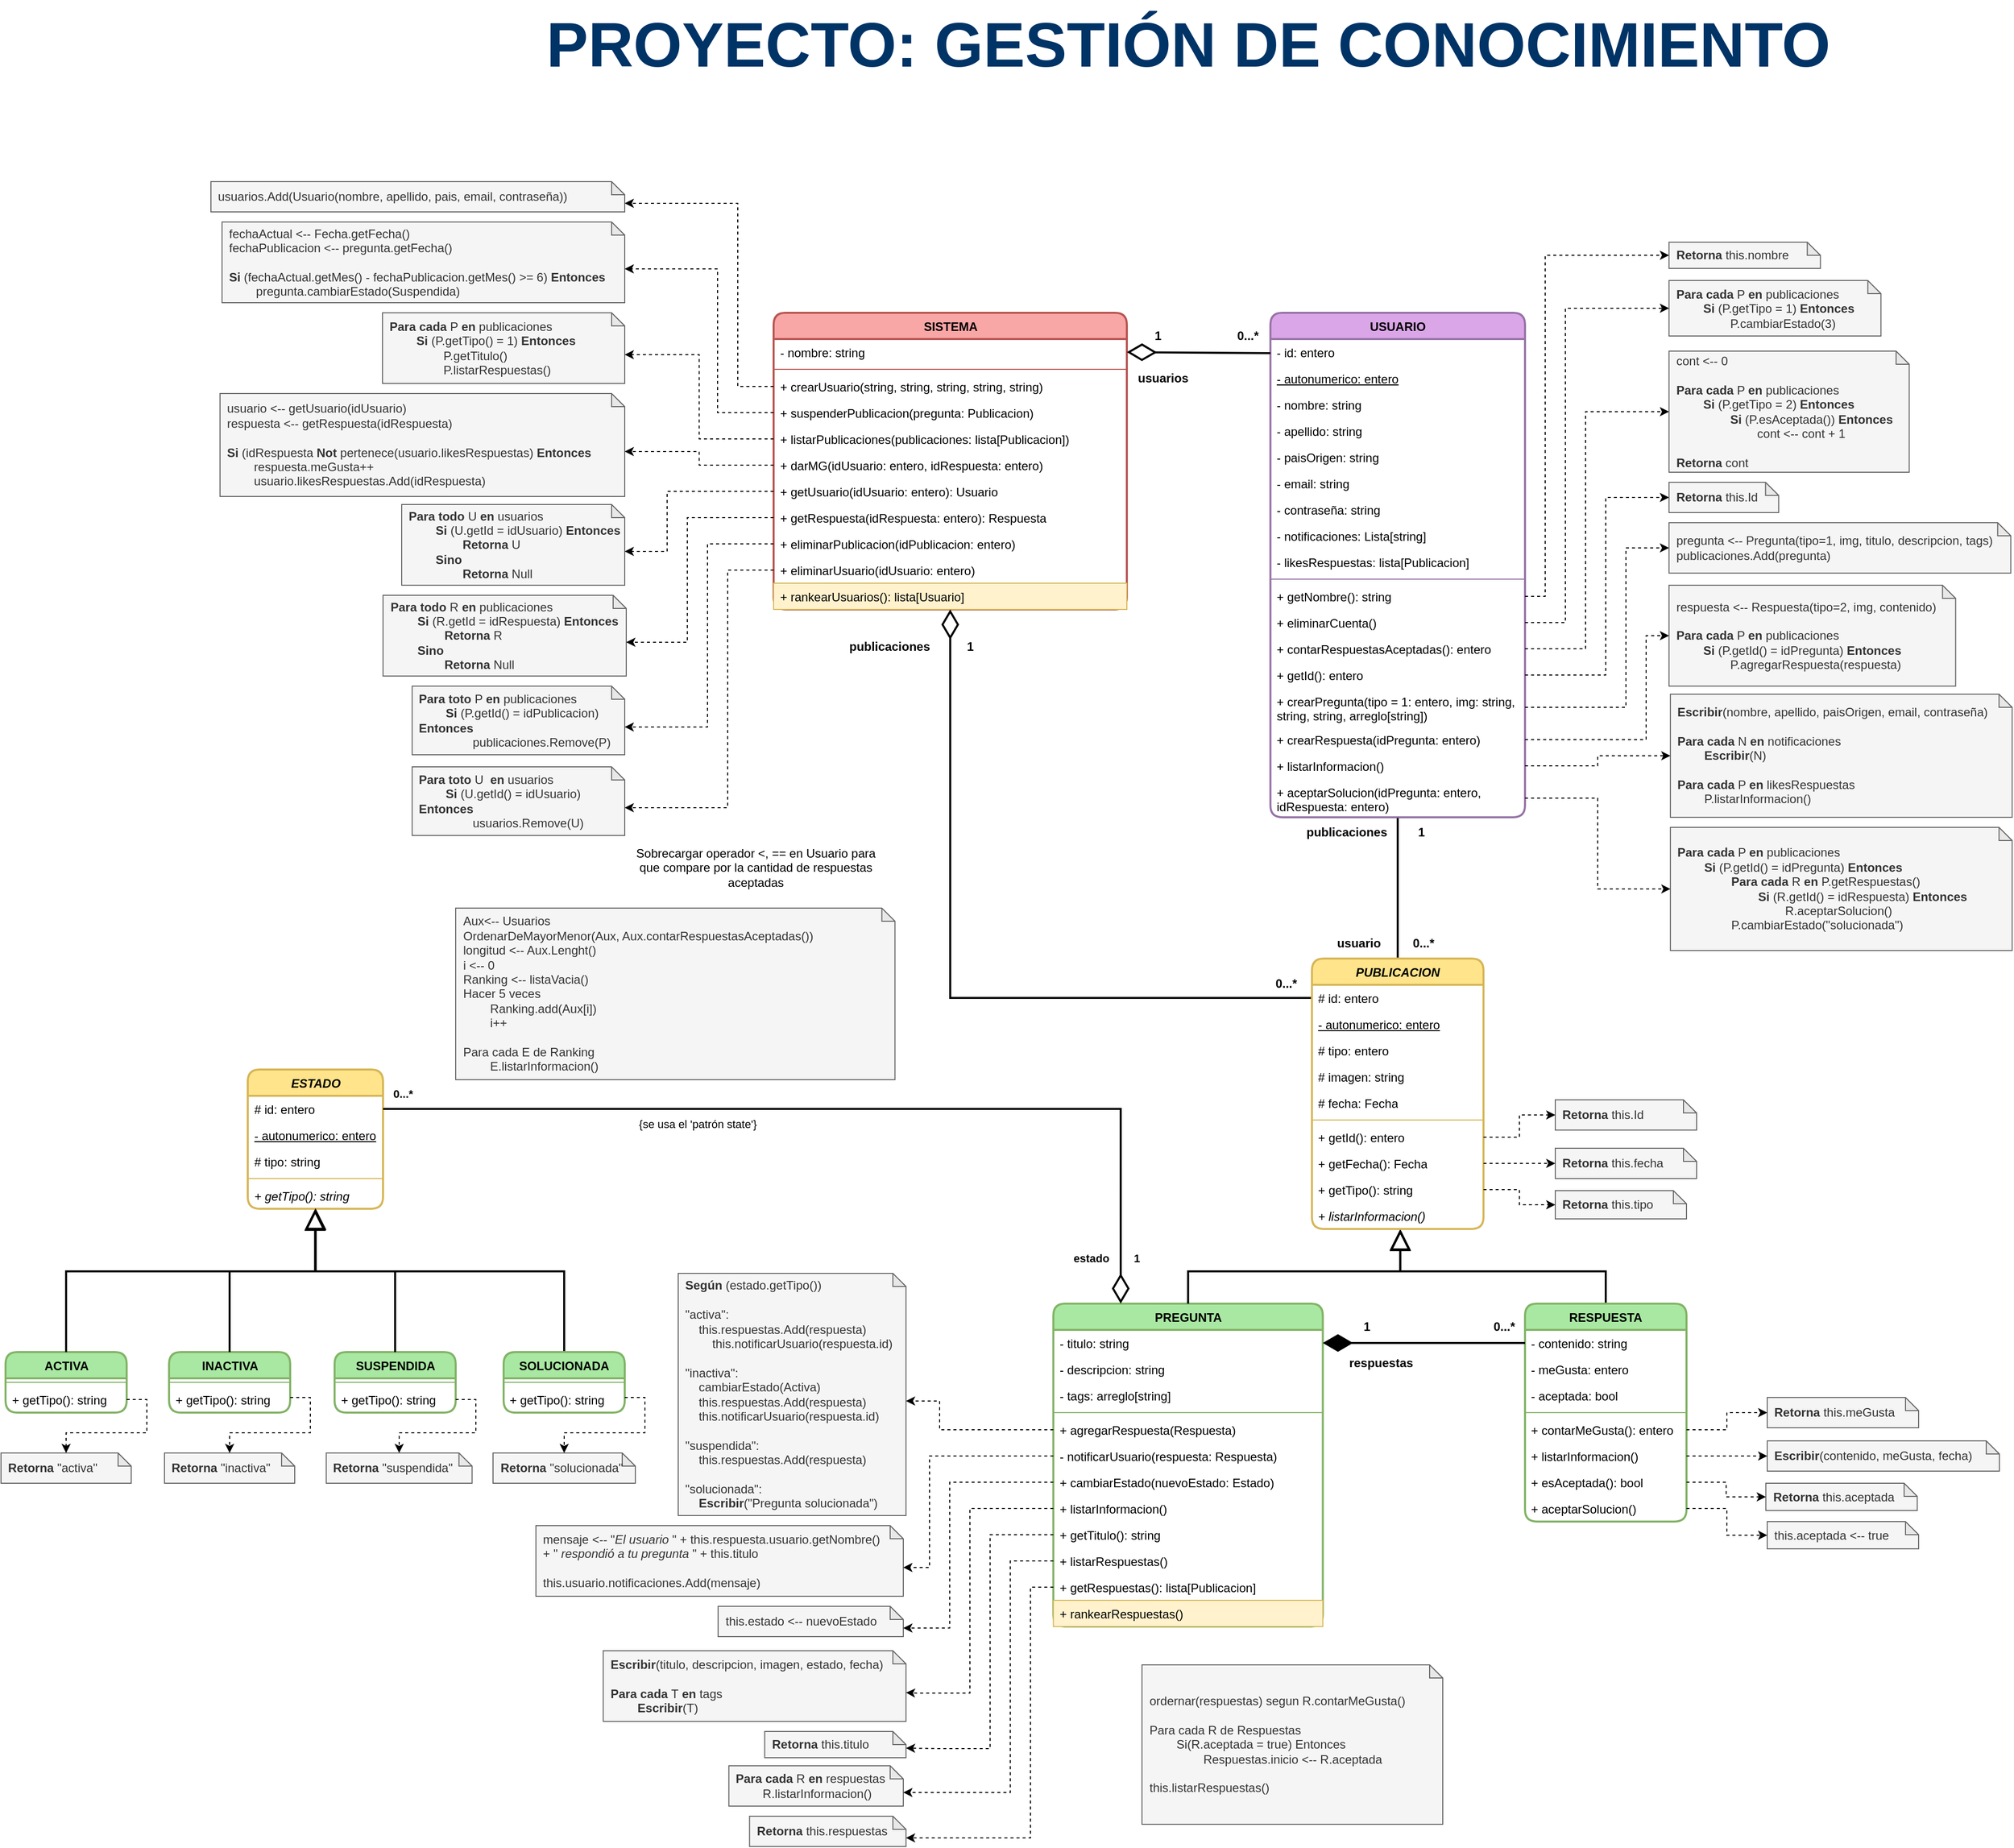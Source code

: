<mxfile version="22.0.2" type="device">
  <diagram name="Página-1" id="L3Ae7jUIdreya23f3Ndc">
    <mxGraphModel dx="2598" dy="507" grid="1" gridSize="10" guides="1" tooltips="1" connect="1" arrows="1" fold="1" page="0" pageScale="1" pageWidth="1100" pageHeight="1700" math="0" shadow="0">
      <root>
        <mxCell id="0" />
        <mxCell id="1" parent="0" />
        <mxCell id="HKyAS38LL31EUmqTLt1J-1" value="USUARIO" style="swimlane;fontStyle=1;align=center;verticalAlign=top;childLayout=stackLayout;horizontal=1;startSize=26;horizontalStack=0;resizeParent=1;resizeParentMax=0;resizeLast=0;collapsible=1;marginBottom=0;whiteSpace=wrap;html=1;rounded=1;fillColor=#DAA6E7;strokeColor=#9673a6;strokeWidth=2;fontFamily=Helvetica;" parent="1" vertex="1">
          <mxGeometry x="-282.25" y="480" width="252.25" height="500" as="geometry" />
        </mxCell>
        <mxCell id="HKyAS38LL31EUmqTLt1J-9" value="&lt;span&gt;- id: entero&lt;/span&gt;" style="text;strokeColor=none;fillColor=none;align=left;verticalAlign=top;spacingLeft=4;spacingRight=4;overflow=hidden;rotatable=0;points=[[0,0.5],[1,0.5]];portConstraint=eastwest;whiteSpace=wrap;html=1;rounded=1;fontStyle=0;fontFamily=Helvetica;" parent="HKyAS38LL31EUmqTLt1J-1" vertex="1">
          <mxGeometry y="26" width="252.25" height="26" as="geometry" />
        </mxCell>
        <mxCell id="gth-N66FWdi68t3C2jg7-2" value="- autonumerico: entero" style="text;strokeColor=none;fillColor=none;align=left;verticalAlign=top;spacingLeft=4;spacingRight=4;overflow=hidden;rotatable=0;points=[[0,0.5],[1,0.5]];portConstraint=eastwest;whiteSpace=wrap;html=1;fontStyle=4;fontFamily=Helvetica;" parent="HKyAS38LL31EUmqTLt1J-1" vertex="1">
          <mxGeometry y="52" width="252.25" height="26" as="geometry" />
        </mxCell>
        <mxCell id="HKyAS38LL31EUmqTLt1J-5" value="- nombre: string" style="text;strokeColor=none;fillColor=none;align=left;verticalAlign=top;spacingLeft=4;spacingRight=4;overflow=hidden;rotatable=0;points=[[0,0.5],[1,0.5]];portConstraint=eastwest;whiteSpace=wrap;html=1;fontFamily=Helvetica;" parent="HKyAS38LL31EUmqTLt1J-1" vertex="1">
          <mxGeometry y="78" width="252.25" height="26" as="geometry" />
        </mxCell>
        <mxCell id="HKyAS38LL31EUmqTLt1J-2" value="- apellido: string" style="text;strokeColor=none;fillColor=none;align=left;verticalAlign=top;spacingLeft=4;spacingRight=4;overflow=hidden;rotatable=0;points=[[0,0.5],[1,0.5]];portConstraint=eastwest;whiteSpace=wrap;html=1;fontFamily=Helvetica;" parent="HKyAS38LL31EUmqTLt1J-1" vertex="1">
          <mxGeometry y="104" width="252.25" height="26" as="geometry" />
        </mxCell>
        <mxCell id="HKyAS38LL31EUmqTLt1J-6" value="- paisOrigen: string" style="text;strokeColor=none;fillColor=none;align=left;verticalAlign=top;spacingLeft=4;spacingRight=4;overflow=hidden;rotatable=0;points=[[0,0.5],[1,0.5]];portConstraint=eastwest;whiteSpace=wrap;html=1;fontFamily=Helvetica;" parent="HKyAS38LL31EUmqTLt1J-1" vertex="1">
          <mxGeometry y="130" width="252.25" height="26" as="geometry" />
        </mxCell>
        <mxCell id="HKyAS38LL31EUmqTLt1J-7" value="- email: string" style="text;strokeColor=none;fillColor=none;align=left;verticalAlign=top;spacingLeft=4;spacingRight=4;overflow=hidden;rotatable=0;points=[[0,0.5],[1,0.5]];portConstraint=eastwest;whiteSpace=wrap;html=1;fontFamily=Helvetica;" parent="HKyAS38LL31EUmqTLt1J-1" vertex="1">
          <mxGeometry y="156" width="252.25" height="26" as="geometry" />
        </mxCell>
        <mxCell id="HKyAS38LL31EUmqTLt1J-8" value="- contraseña: string" style="text;strokeColor=none;fillColor=none;align=left;verticalAlign=top;spacingLeft=4;spacingRight=4;overflow=hidden;rotatable=0;points=[[0,0.5],[1,0.5]];portConstraint=eastwest;whiteSpace=wrap;html=1;fontFamily=Helvetica;" parent="HKyAS38LL31EUmqTLt1J-1" vertex="1">
          <mxGeometry y="182" width="252.25" height="26" as="geometry" />
        </mxCell>
        <mxCell id="8pggWoIC_0cF1WFFSOij-6" value="- notificaciones: Lista[string]" style="text;strokeColor=none;fillColor=none;align=left;verticalAlign=top;spacingLeft=4;spacingRight=4;overflow=hidden;rotatable=0;points=[[0,0.5],[1,0.5]];portConstraint=eastwest;whiteSpace=wrap;html=1;fontFamily=Helvetica;" parent="HKyAS38LL31EUmqTLt1J-1" vertex="1">
          <mxGeometry y="208" width="252.25" height="26" as="geometry" />
        </mxCell>
        <mxCell id="gth-N66FWdi68t3C2jg7-31" value="- likesRespuestas: lista[Publicacion]" style="text;strokeColor=none;fillColor=none;align=left;verticalAlign=top;spacingLeft=4;spacingRight=4;overflow=hidden;rotatable=0;points=[[0,0.5],[1,0.5]];portConstraint=eastwest;whiteSpace=wrap;html=1;fontFamily=Helvetica;" parent="HKyAS38LL31EUmqTLt1J-1" vertex="1">
          <mxGeometry y="234" width="252.25" height="26" as="geometry" />
        </mxCell>
        <mxCell id="HKyAS38LL31EUmqTLt1J-3" value="" style="line;strokeWidth=1;fillColor=none;align=left;verticalAlign=middle;spacingTop=-1;spacingLeft=3;spacingRight=3;rotatable=0;labelPosition=right;points=[];portConstraint=eastwest;strokeColor=inherit;fontFamily=Helvetica;" parent="HKyAS38LL31EUmqTLt1J-1" vertex="1">
          <mxGeometry y="260" width="252.25" height="8" as="geometry" />
        </mxCell>
        <mxCell id="8pggWoIC_0cF1WFFSOij-13" value="+ getNombre(): string" style="text;strokeColor=none;fillColor=none;align=left;verticalAlign=top;spacingLeft=4;spacingRight=4;overflow=hidden;rotatable=0;points=[[0,0.5],[1,0.5]];portConstraint=eastwest;whiteSpace=wrap;html=1;fontFamily=Helvetica;" parent="HKyAS38LL31EUmqTLt1J-1" vertex="1">
          <mxGeometry y="268" width="252.25" height="26" as="geometry" />
        </mxCell>
        <mxCell id="uCKGxjxF06TiMFZyVf-1-13" value="+ eliminarCuenta()" style="text;strokeColor=none;fillColor=none;align=left;verticalAlign=top;spacingLeft=4;spacingRight=4;overflow=hidden;rotatable=0;points=[[0,0.5],[1,0.5]];portConstraint=eastwest;whiteSpace=wrap;html=1;fontFamily=Helvetica;" parent="HKyAS38LL31EUmqTLt1J-1" vertex="1">
          <mxGeometry y="294" width="252.25" height="26" as="geometry" />
        </mxCell>
        <mxCell id="uCKGxjxF06TiMFZyVf-1-3" value="+ contarRespuestasAceptadas(): entero" style="text;strokeColor=none;fillColor=none;align=left;verticalAlign=top;spacingLeft=4;spacingRight=4;overflow=hidden;rotatable=0;points=[[0,0.5],[1,0.5]];portConstraint=eastwest;whiteSpace=wrap;html=1;fontFamily=Helvetica;" parent="HKyAS38LL31EUmqTLt1J-1" vertex="1">
          <mxGeometry y="320" width="252.25" height="26" as="geometry" />
        </mxCell>
        <mxCell id="cFMyrC87ORKifkXRs3CV-62" value="+ getId(): entero" style="text;strokeColor=none;fillColor=none;align=left;verticalAlign=top;spacingLeft=4;spacingRight=4;overflow=hidden;rotatable=0;points=[[0,0.5],[1,0.5]];portConstraint=eastwest;whiteSpace=wrap;html=1;fontStyle=0;fontFamily=Helvetica;" vertex="1" parent="HKyAS38LL31EUmqTLt1J-1">
          <mxGeometry y="346" width="252.25" height="26" as="geometry" />
        </mxCell>
        <mxCell id="HKyAS38LL31EUmqTLt1J-75" value="+ crearPregunta(tipo = 1: entero, img: string, string, string, arreglo[string])" style="text;strokeColor=none;fillColor=none;align=left;verticalAlign=top;spacingLeft=4;spacingRight=4;overflow=hidden;rotatable=0;points=[[0,0.5],[1,0.5]];portConstraint=eastwest;whiteSpace=wrap;html=1;fontFamily=Helvetica;" parent="HKyAS38LL31EUmqTLt1J-1" vertex="1">
          <mxGeometry y="372" width="252.25" height="38" as="geometry" />
        </mxCell>
        <mxCell id="HKyAS38LL31EUmqTLt1J-111" value="+ crearRespuesta(idPregunta: entero)" style="text;strokeColor=none;fillColor=none;align=left;verticalAlign=top;spacingLeft=4;spacingRight=4;overflow=hidden;rotatable=0;points=[[0,0.5],[1,0.5]];portConstraint=eastwest;whiteSpace=wrap;html=1;fontFamily=Helvetica;" parent="HKyAS38LL31EUmqTLt1J-1" vertex="1">
          <mxGeometry y="410" width="252.25" height="26" as="geometry" />
        </mxCell>
        <mxCell id="PbI9654ouLzHBUWt-GS8-33" value="+ listarInformacion()" style="text;strokeColor=none;fillColor=none;align=left;verticalAlign=top;spacingLeft=4;spacingRight=4;overflow=hidden;rotatable=0;points=[[0,0.5],[1,0.5]];portConstraint=eastwest;whiteSpace=wrap;html=1;fontFamily=Helvetica;" parent="HKyAS38LL31EUmqTLt1J-1" vertex="1">
          <mxGeometry y="436" width="252.25" height="26" as="geometry" />
        </mxCell>
        <mxCell id="uCKGxjxF06TiMFZyVf-1-11" value="+ aceptarSolucion(idPregunta: entero, idRespuesta: entero)" style="text;strokeColor=none;fillColor=none;align=left;verticalAlign=top;spacingLeft=4;spacingRight=4;overflow=hidden;rotatable=0;points=[[0,0.5],[1,0.5]];portConstraint=eastwest;whiteSpace=wrap;html=1;fontFamily=Helvetica;" parent="HKyAS38LL31EUmqTLt1J-1" vertex="1">
          <mxGeometry y="462" width="252.25" height="38" as="geometry" />
        </mxCell>
        <mxCell id="HKyAS38LL31EUmqTLt1J-10" value="PREGUNTA" style="swimlane;fontStyle=1;align=center;verticalAlign=top;childLayout=stackLayout;horizontal=1;startSize=26;horizontalStack=0;resizeParent=1;resizeParentMax=0;resizeLast=0;collapsible=1;marginBottom=0;whiteSpace=wrap;html=1;rounded=1;fillColor=#A9E8A2;strokeColor=#82b366;strokeWidth=2;fontFamily=Helvetica;" parent="1" vertex="1">
          <mxGeometry x="-497.32" y="1462" width="267" height="320" as="geometry" />
        </mxCell>
        <mxCell id="HKyAS38LL31EUmqTLt1J-16" value="- titulo: string" style="text;strokeColor=none;fillColor=none;align=left;verticalAlign=top;spacingLeft=4;spacingRight=4;overflow=hidden;rotatable=0;points=[[0,0.5],[1,0.5]];portConstraint=eastwest;whiteSpace=wrap;html=1;fontFamily=Helvetica;" parent="HKyAS38LL31EUmqTLt1J-10" vertex="1">
          <mxGeometry y="26" width="267" height="26" as="geometry" />
        </mxCell>
        <mxCell id="HKyAS38LL31EUmqTLt1J-18" value="- descripcion: string" style="text;strokeColor=none;fillColor=none;align=left;verticalAlign=top;spacingLeft=4;spacingRight=4;overflow=hidden;rotatable=0;points=[[0,0.5],[1,0.5]];portConstraint=eastwest;whiteSpace=wrap;html=1;fontFamily=Helvetica;" parent="HKyAS38LL31EUmqTLt1J-10" vertex="1">
          <mxGeometry y="52" width="267" height="26" as="geometry" />
        </mxCell>
        <mxCell id="uCKGxjxF06TiMFZyVf-1-6" value="- tags: arreglo[string]" style="text;strokeColor=none;fillColor=none;align=left;verticalAlign=top;spacingLeft=4;spacingRight=4;overflow=hidden;rotatable=0;points=[[0,0.5],[1,0.5]];portConstraint=eastwest;whiteSpace=wrap;html=1;fontFamily=Helvetica;" parent="HKyAS38LL31EUmqTLt1J-10" vertex="1">
          <mxGeometry y="78" width="267" height="26" as="geometry" />
        </mxCell>
        <mxCell id="HKyAS38LL31EUmqTLt1J-17" value="" style="line;strokeWidth=1;fillColor=none;align=left;verticalAlign=middle;spacingTop=-1;spacingLeft=3;spacingRight=3;rotatable=0;labelPosition=right;points=[];portConstraint=eastwest;strokeColor=inherit;fontFamily=Helvetica;" parent="HKyAS38LL31EUmqTLt1J-10" vertex="1">
          <mxGeometry y="104" width="267" height="8" as="geometry" />
        </mxCell>
        <mxCell id="HKyAS38LL31EUmqTLt1J-77" value="+ agregarRespuesta(Respuesta)" style="text;strokeColor=none;fillColor=none;align=left;verticalAlign=top;spacingLeft=4;spacingRight=4;overflow=hidden;rotatable=0;points=[[0,0.5],[1,0.5]];portConstraint=eastwest;whiteSpace=wrap;html=1;fontFamily=Helvetica;" parent="HKyAS38LL31EUmqTLt1J-10" vertex="1">
          <mxGeometry y="112" width="267" height="26" as="geometry" />
        </mxCell>
        <mxCell id="uCKGxjxF06TiMFZyVf-1-16" value="- notificarUsuario(respuesta: Respuesta)" style="text;strokeColor=none;fillColor=none;align=left;verticalAlign=top;spacingLeft=4;spacingRight=4;overflow=hidden;rotatable=0;points=[[0,0.5],[1,0.5]];portConstraint=eastwest;whiteSpace=wrap;html=1;fontFamily=Helvetica;" parent="HKyAS38LL31EUmqTLt1J-10" vertex="1">
          <mxGeometry y="138" width="267" height="26" as="geometry" />
        </mxCell>
        <mxCell id="HKyAS38LL31EUmqTLt1J-94" value="+ cambiarEstado(nuevoEstado: Estado)" style="text;strokeColor=none;fillColor=none;align=left;verticalAlign=top;spacingLeft=4;spacingRight=4;overflow=hidden;rotatable=0;points=[[0,0.5],[1,0.5]];portConstraint=eastwest;whiteSpace=wrap;html=1;fontFamily=Helvetica;" parent="HKyAS38LL31EUmqTLt1J-10" vertex="1">
          <mxGeometry y="164" width="267" height="26" as="geometry" />
        </mxCell>
        <mxCell id="8pggWoIC_0cF1WFFSOij-26" value="+ listarInformacion()" style="text;strokeColor=none;fillColor=none;align=left;verticalAlign=top;spacingLeft=4;spacingRight=4;overflow=hidden;rotatable=0;points=[[0,0.5],[1,0.5]];portConstraint=eastwest;whiteSpace=wrap;html=1;fontStyle=0;fontFamily=Helvetica;" parent="HKyAS38LL31EUmqTLt1J-10" vertex="1">
          <mxGeometry y="190" width="267" height="26" as="geometry" />
        </mxCell>
        <mxCell id="8pggWoIC_0cF1WFFSOij-33" value="+ getTitulo(): string" style="text;strokeColor=none;fillColor=none;align=left;verticalAlign=top;spacingLeft=4;spacingRight=4;overflow=hidden;rotatable=0;points=[[0,0.5],[1,0.5]];portConstraint=eastwest;whiteSpace=wrap;html=1;fontFamily=Helvetica;" parent="HKyAS38LL31EUmqTLt1J-10" vertex="1">
          <mxGeometry y="216" width="267" height="26" as="geometry" />
        </mxCell>
        <mxCell id="8pggWoIC_0cF1WFFSOij-39" value="+ listarRespuestas()" style="text;strokeColor=none;fillColor=none;align=left;verticalAlign=top;spacingLeft=4;spacingRight=4;overflow=hidden;rotatable=0;points=[[0,0.5],[1,0.5]];portConstraint=eastwest;whiteSpace=wrap;html=1;fontStyle=0;fontFamily=Helvetica;" parent="HKyAS38LL31EUmqTLt1J-10" vertex="1">
          <mxGeometry y="242" width="267" height="26" as="geometry" />
        </mxCell>
        <mxCell id="cFMyrC87ORKifkXRs3CV-91" value="+ getRespuestas(): lista[Publicacion]" style="text;strokeColor=none;fillColor=none;align=left;verticalAlign=top;spacingLeft=4;spacingRight=4;overflow=hidden;rotatable=0;points=[[0,0.5],[1,0.5]];portConstraint=eastwest;whiteSpace=wrap;html=1;fontStyle=0;fontFamily=Helvetica;" vertex="1" parent="HKyAS38LL31EUmqTLt1J-10">
          <mxGeometry y="268" width="267" height="26" as="geometry" />
        </mxCell>
        <mxCell id="HKyAS38LL31EUmqTLt1J-113" value="+ rankearRespuestas()" style="text;strokeColor=#d6b656;fillColor=#fff2cc;align=left;verticalAlign=top;spacingLeft=4;spacingRight=4;overflow=hidden;rotatable=0;points=[[0,0.5],[1,0.5]];portConstraint=eastwest;whiteSpace=wrap;html=1;fontFamily=Helvetica;" parent="HKyAS38LL31EUmqTLt1J-10" vertex="1">
          <mxGeometry y="294" width="267" height="26" as="geometry" />
        </mxCell>
        <mxCell id="cFMyrC87ORKifkXRs3CV-36" style="edgeStyle=orthogonalEdgeStyle;shape=connector;rounded=0;orthogonalLoop=1;jettySize=auto;html=1;exitX=0.5;exitY=0;exitDx=0;exitDy=0;labelBackgroundColor=default;strokeColor=#000000;strokeWidth=2;align=center;verticalAlign=middle;fontFamily=Helvetica;fontSize=11;fontColor=default;endArrow=block;endFill=0;endSize=16;entryX=0.515;entryY=1;entryDx=0;entryDy=0;entryPerimeter=0;" edge="1" parent="1" source="HKyAS38LL31EUmqTLt1J-22" target="8pggWoIC_0cF1WFFSOij-25">
          <mxGeometry relative="1" as="geometry">
            <mxPoint x="-160" y="1380.0" as="targetPoint" />
          </mxGeometry>
        </mxCell>
        <mxCell id="HKyAS38LL31EUmqTLt1J-22" value="RESPUESTA" style="swimlane;fontStyle=1;align=center;verticalAlign=top;childLayout=stackLayout;horizontal=1;startSize=26;horizontalStack=0;resizeParent=1;resizeParentMax=0;resizeLast=0;collapsible=1;marginBottom=0;whiteSpace=wrap;html=1;rounded=1;fillColor=#A9E8A2;strokeColor=#82b366;gradientColor=none;swimlaneFillColor=none;fillStyle=auto;strokeWidth=2;fontFamily=Helvetica;" parent="1" vertex="1">
          <mxGeometry x="-30.0" y="1462" width="160" height="216" as="geometry">
            <mxRectangle x="-30.0" y="1392" width="110" height="30" as="alternateBounds" />
          </mxGeometry>
        </mxCell>
        <mxCell id="HKyAS38LL31EUmqTLt1J-24" value="- contenido: string" style="text;strokeColor=none;fillColor=none;align=left;verticalAlign=top;spacingLeft=4;spacingRight=4;overflow=hidden;rotatable=0;points=[[0,0.5],[1,0.5]];portConstraint=eastwest;whiteSpace=wrap;html=1;fontFamily=Helvetica;" parent="HKyAS38LL31EUmqTLt1J-22" vertex="1">
          <mxGeometry y="26" width="160" height="26" as="geometry" />
        </mxCell>
        <mxCell id="HKyAS38LL31EUmqTLt1J-36" value="- meGusta: entero" style="text;strokeColor=none;fillColor=none;align=left;verticalAlign=top;spacingLeft=4;spacingRight=4;overflow=hidden;rotatable=0;points=[[0,0.5],[1,0.5]];portConstraint=eastwest;whiteSpace=wrap;html=1;fontFamily=Helvetica;" parent="HKyAS38LL31EUmqTLt1J-22" vertex="1">
          <mxGeometry y="52" width="160" height="26" as="geometry" />
        </mxCell>
        <mxCell id="uCKGxjxF06TiMFZyVf-1-1" value="- aceptada: bool" style="text;strokeColor=none;fillColor=none;align=left;verticalAlign=top;spacingLeft=4;spacingRight=4;overflow=hidden;rotatable=0;points=[[0,0.5],[1,0.5]];portConstraint=eastwest;whiteSpace=wrap;html=1;fontFamily=Helvetica;" parent="HKyAS38LL31EUmqTLt1J-22" vertex="1">
          <mxGeometry y="78" width="160" height="26" as="geometry" />
        </mxCell>
        <mxCell id="HKyAS38LL31EUmqTLt1J-29" value="" style="line;strokeWidth=1;fillColor=none;align=left;verticalAlign=middle;spacingTop=-1;spacingLeft=3;spacingRight=3;rotatable=0;labelPosition=right;points=[];portConstraint=eastwest;strokeColor=inherit;fontFamily=Helvetica;" parent="HKyAS38LL31EUmqTLt1J-22" vertex="1">
          <mxGeometry y="104" width="160" height="8" as="geometry" />
        </mxCell>
        <mxCell id="HKyAS38LL31EUmqTLt1J-80" value="+ contarMeGusta(): entero" style="text;strokeColor=none;fillColor=none;align=left;verticalAlign=top;spacingLeft=4;spacingRight=4;overflow=hidden;rotatable=0;points=[[0,0.5],[1,0.5]];portConstraint=eastwest;whiteSpace=wrap;html=1;fontFamily=Helvetica;" parent="HKyAS38LL31EUmqTLt1J-22" vertex="1">
          <mxGeometry y="112" width="160" height="26" as="geometry" />
        </mxCell>
        <mxCell id="8pggWoIC_0cF1WFFSOij-27" value="+ listarInformacion()" style="text;strokeColor=none;fillColor=none;align=left;verticalAlign=top;spacingLeft=4;spacingRight=4;overflow=hidden;rotatable=0;points=[[0,0.5],[1,0.5]];portConstraint=eastwest;whiteSpace=wrap;html=1;fontStyle=0;fontFamily=Helvetica;" parent="HKyAS38LL31EUmqTLt1J-22" vertex="1">
          <mxGeometry y="138" width="160" height="26" as="geometry" />
        </mxCell>
        <mxCell id="8pggWoIC_0cF1WFFSOij-54" value="+ esAceptada(): bool" style="text;strokeColor=none;fillColor=none;align=left;verticalAlign=top;spacingLeft=4;spacingRight=4;overflow=hidden;rotatable=0;points=[[0,0.5],[1,0.5]];portConstraint=eastwest;whiteSpace=wrap;html=1;fontFamily=Helvetica;" parent="HKyAS38LL31EUmqTLt1J-22" vertex="1">
          <mxGeometry y="164" width="160" height="26" as="geometry" />
        </mxCell>
        <mxCell id="cFMyrC87ORKifkXRs3CV-95" value="+ aceptarSolucion()" style="text;strokeColor=none;fillColor=none;align=left;verticalAlign=top;spacingLeft=4;spacingRight=4;overflow=hidden;rotatable=0;points=[[0,0.5],[1,0.5]];portConstraint=eastwest;whiteSpace=wrap;html=1;fontFamily=Helvetica;" vertex="1" parent="HKyAS38LL31EUmqTLt1J-22">
          <mxGeometry y="190" width="160" height="26" as="geometry" />
        </mxCell>
        <mxCell id="HKyAS38LL31EUmqTLt1J-33" value="" style="endArrow=diamondThin;endFill=1;endSize=24;html=1;rounded=0;strokeWidth=2;entryX=1;entryY=0.5;entryDx=0;entryDy=0;exitX=0;exitY=0.5;exitDx=0;exitDy=0;fontFamily=Helvetica;" parent="1" edge="1" target="HKyAS38LL31EUmqTLt1J-16" source="HKyAS38LL31EUmqTLt1J-24">
          <mxGeometry width="160" relative="1" as="geometry">
            <mxPoint x="-60" y="1502" as="sourcePoint" />
            <mxPoint x="-190" y="1502" as="targetPoint" />
          </mxGeometry>
        </mxCell>
        <mxCell id="HKyAS38LL31EUmqTLt1J-34" value="0...*" style="text;html=1;align=center;verticalAlign=middle;resizable=0;points=[];autosize=1;strokeColor=none;fillColor=none;fontStyle=1;fontFamily=Helvetica;" parent="1" vertex="1">
          <mxGeometry x="-71.13" y="1470" width="40" height="30" as="geometry" />
        </mxCell>
        <mxCell id="HKyAS38LL31EUmqTLt1J-35" value="1" style="text;html=1;align=center;verticalAlign=middle;resizable=0;points=[];autosize=1;strokeColor=none;fillColor=none;fontStyle=1;fontFamily=Helvetica;" parent="1" vertex="1">
          <mxGeometry x="-202.32" y="1470" width="30" height="30" as="geometry" />
        </mxCell>
        <mxCell id="HKyAS38LL31EUmqTLt1J-39" value="SISTEMA" style="swimlane;fontStyle=1;align=center;verticalAlign=top;childLayout=stackLayout;horizontal=1;startSize=26;horizontalStack=0;resizeParent=1;resizeParentMax=0;resizeLast=0;collapsible=1;marginBottom=0;whiteSpace=wrap;html=1;rounded=1;fillColor=#F8A6A6;strokeColor=#b85450;strokeWidth=2;fontFamily=Helvetica;" parent="1" vertex="1">
          <mxGeometry x="-774.5" y="480" width="350" height="294" as="geometry" />
        </mxCell>
        <mxCell id="HKyAS38LL31EUmqTLt1J-41" value="- nombre: string" style="text;strokeColor=none;fillColor=none;align=left;verticalAlign=top;spacingLeft=4;spacingRight=4;overflow=hidden;rotatable=0;points=[[0,0.5],[1,0.5]];portConstraint=eastwest;whiteSpace=wrap;html=1;fontFamily=Helvetica;" parent="HKyAS38LL31EUmqTLt1J-39" vertex="1">
          <mxGeometry y="26" width="350" height="26" as="geometry" />
        </mxCell>
        <mxCell id="HKyAS38LL31EUmqTLt1J-46" value="" style="line;strokeWidth=1;fillColor=none;align=left;verticalAlign=middle;spacingTop=-1;spacingLeft=3;spacingRight=3;rotatable=0;labelPosition=right;points=[];portConstraint=eastwest;strokeColor=inherit;fontFamily=Helvetica;" parent="HKyAS38LL31EUmqTLt1J-39" vertex="1">
          <mxGeometry y="52" width="350" height="8" as="geometry" />
        </mxCell>
        <mxCell id="HKyAS38LL31EUmqTLt1J-56" value="+ crearUsuario(string, string, string, string, string)" style="text;strokeColor=none;fillColor=none;align=left;verticalAlign=top;spacingLeft=4;spacingRight=4;overflow=hidden;rotatable=0;points=[[0,0.5],[1,0.5]];portConstraint=eastwest;whiteSpace=wrap;html=1;fontFamily=Helvetica;" parent="HKyAS38LL31EUmqTLt1J-39" vertex="1">
          <mxGeometry y="60" width="350" height="26" as="geometry" />
        </mxCell>
        <mxCell id="HKyAS38LL31EUmqTLt1J-95" value="+ suspenderPublicacion(pregunta: Publicacion)" style="text;strokeColor=none;fillColor=none;align=left;verticalAlign=top;spacingLeft=4;spacingRight=4;overflow=hidden;rotatable=0;points=[[0,0.5],[1,0.5]];portConstraint=eastwest;whiteSpace=wrap;html=1;fontFamily=Helvetica;" parent="HKyAS38LL31EUmqTLt1J-39" vertex="1">
          <mxGeometry y="86" width="350" height="26" as="geometry" />
        </mxCell>
        <mxCell id="uCKGxjxF06TiMFZyVf-1-14" value="+ listarPublicaciones(publicaciones: lista[Publicacion])" style="text;strokeColor=none;fillColor=none;align=left;verticalAlign=top;spacingLeft=4;spacingRight=4;overflow=hidden;rotatable=0;points=[[0,0.5],[1,0.5]];portConstraint=eastwest;whiteSpace=wrap;html=1;fontFamily=Helvetica;" parent="HKyAS38LL31EUmqTLt1J-39" vertex="1">
          <mxGeometry y="112" width="350" height="26" as="geometry" />
        </mxCell>
        <mxCell id="gth-N66FWdi68t3C2jg7-30" value="+ darMG(idUsuario: entero, idRespuesta: entero)" style="text;strokeColor=none;fillColor=none;align=left;verticalAlign=top;spacingLeft=4;spacingRight=4;overflow=hidden;rotatable=0;points=[[0,0.5],[1,0.5]];portConstraint=eastwest;whiteSpace=wrap;html=1;fontFamily=Helvetica;" parent="HKyAS38LL31EUmqTLt1J-39" vertex="1">
          <mxGeometry y="138" width="350" height="26" as="geometry" />
        </mxCell>
        <mxCell id="gth-N66FWdi68t3C2jg7-32" value="+ getUsuario(idUsuario: entero): Usuario" style="text;strokeColor=none;fillColor=none;align=left;verticalAlign=top;spacingLeft=4;spacingRight=4;overflow=hidden;rotatable=0;points=[[0,0.5],[1,0.5]];portConstraint=eastwest;whiteSpace=wrap;html=1;fontFamily=Helvetica;" parent="HKyAS38LL31EUmqTLt1J-39" vertex="1">
          <mxGeometry y="164" width="350" height="26" as="geometry" />
        </mxCell>
        <mxCell id="gth-N66FWdi68t3C2jg7-33" value="+ getRespuesta(idRespuesta: entero): Respuesta" style="text;strokeColor=none;fillColor=none;align=left;verticalAlign=top;spacingLeft=4;spacingRight=4;overflow=hidden;rotatable=0;points=[[0,0.5],[1,0.5]];portConstraint=eastwest;whiteSpace=wrap;html=1;fontFamily=Helvetica;" parent="HKyAS38LL31EUmqTLt1J-39" vertex="1">
          <mxGeometry y="190" width="350" height="26" as="geometry" />
        </mxCell>
        <mxCell id="HKyAS38LL31EUmqTLt1J-96" value="+ eliminarPublicacion(idPublicacion: entero)" style="text;strokeColor=none;fillColor=none;align=left;verticalAlign=top;spacingLeft=4;spacingRight=4;overflow=hidden;rotatable=0;points=[[0,0.5],[1,0.5]];portConstraint=eastwest;whiteSpace=wrap;html=1;fontFamily=Helvetica;" parent="HKyAS38LL31EUmqTLt1J-39" vertex="1">
          <mxGeometry y="216" width="350" height="26" as="geometry" />
        </mxCell>
        <mxCell id="8pggWoIC_0cF1WFFSOij-20" value="+ eliminarUsuario(idUsuario: entero)" style="text;strokeColor=none;fillColor=none;align=left;verticalAlign=top;spacingLeft=4;spacingRight=4;overflow=hidden;rotatable=0;points=[[0,0.5],[1,0.5]];portConstraint=eastwest;whiteSpace=wrap;html=1;fontFamily=Helvetica;" parent="HKyAS38LL31EUmqTLt1J-39" vertex="1">
          <mxGeometry y="242" width="350" height="26" as="geometry" />
        </mxCell>
        <mxCell id="uCKGxjxF06TiMFZyVf-1-5" value="+ rankearUsuarios(): lista[Usuario]" style="text;strokeColor=#d6b656;fillColor=#fff2cc;align=left;verticalAlign=top;spacingLeft=4;spacingRight=4;overflow=hidden;rotatable=0;points=[[0,0.5],[1,0.5]];portConstraint=eastwest;whiteSpace=wrap;html=1;fontFamily=Helvetica;" parent="HKyAS38LL31EUmqTLt1J-39" vertex="1">
          <mxGeometry y="268" width="350" height="26" as="geometry" />
        </mxCell>
        <mxCell id="HKyAS38LL31EUmqTLt1J-47" value="" style="endArrow=diamondThin;endFill=0;endSize=24;html=1;rounded=0;entryX=1;entryY=0.5;entryDx=0;entryDy=0;exitX=0;exitY=0.538;exitDx=0;exitDy=0;exitPerimeter=0;fontStyle=1;strokeWidth=2;fontFamily=Helvetica;" parent="1" source="HKyAS38LL31EUmqTLt1J-9" target="HKyAS38LL31EUmqTLt1J-41" edge="1">
          <mxGeometry width="160" relative="1" as="geometry">
            <mxPoint x="-214.5" y="530" as="sourcePoint" />
            <mxPoint x="-154.5" y="550" as="targetPoint" />
          </mxGeometry>
        </mxCell>
        <mxCell id="HKyAS38LL31EUmqTLt1J-48" value="0...*" style="text;html=1;align=center;verticalAlign=middle;resizable=0;points=[];autosize=1;strokeColor=none;fillColor=none;fontStyle=1;fontFamily=Helvetica;" parent="1" vertex="1">
          <mxGeometry x="-325.5" y="488" width="40" height="30" as="geometry" />
        </mxCell>
        <mxCell id="HKyAS38LL31EUmqTLt1J-49" value="1" style="text;html=1;align=center;verticalAlign=middle;resizable=0;points=[];autosize=1;strokeColor=none;fillColor=none;fontStyle=1;fontFamily=Helvetica;" parent="1" vertex="1">
          <mxGeometry x="-409.5" y="488" width="30" height="30" as="geometry" />
        </mxCell>
        <mxCell id="HKyAS38LL31EUmqTLt1J-53" value="1" style="text;html=1;align=center;verticalAlign=middle;resizable=0;points=[];autosize=1;strokeColor=none;fillColor=none;fontStyle=1;fontFamily=Helvetica;" parent="1" vertex="1">
          <mxGeometry x="-147.75" y="980" width="30" height="30" as="geometry" />
        </mxCell>
        <mxCell id="HKyAS38LL31EUmqTLt1J-55" value="0...*" style="text;html=1;align=center;verticalAlign=middle;resizable=0;points=[];autosize=1;strokeColor=none;fillColor=none;fontStyle=1;fontFamily=Helvetica;" parent="1" vertex="1">
          <mxGeometry x="-151.18" y="1090" width="40" height="30" as="geometry" />
        </mxCell>
        <mxCell id="HKyAS38LL31EUmqTLt1J-69" value="" style="endArrow=diamondThin;endFill=0;endSize=24;html=1;rounded=0;exitX=0;exitY=0.5;exitDx=0;exitDy=0;edgeStyle=orthogonalEdgeStyle;entryX=0.5;entryY=1;entryDx=0;entryDy=0;strokeWidth=2;fontFamily=Helvetica;" parent="1" source="HKyAS38LL31EUmqTLt1J-98" target="HKyAS38LL31EUmqTLt1J-39" edge="1">
          <mxGeometry width="160" relative="1" as="geometry">
            <mxPoint x="-440.5" y="889" as="sourcePoint" />
            <mxPoint x="-534.5" y="680" as="targetPoint" />
          </mxGeometry>
        </mxCell>
        <mxCell id="HKyAS38LL31EUmqTLt1J-70" value="1" style="text;html=1;align=center;verticalAlign=middle;resizable=0;points=[];autosize=1;strokeColor=none;fillColor=none;fontStyle=1;fontFamily=Helvetica;" parent="1" vertex="1">
          <mxGeometry x="-595.5" y="796" width="30" height="30" as="geometry" />
        </mxCell>
        <mxCell id="HKyAS38LL31EUmqTLt1J-72" value="0...*" style="text;html=1;align=center;verticalAlign=middle;resizable=0;points=[];autosize=1;strokeColor=none;fillColor=none;fontStyle=1;fontFamily=Helvetica;" parent="1" vertex="1">
          <mxGeometry x="-287.14" y="1130" width="40" height="30" as="geometry" />
        </mxCell>
        <mxCell id="8pggWoIC_0cF1WFFSOij-10" style="rounded=0;orthogonalLoop=1;jettySize=auto;html=1;exitX=0.5;exitY=0;exitDx=0;exitDy=0;endArrow=none;endFill=0;strokeWidth=2;entryX=0.5;entryY=1.021;entryDx=0;entryDy=0;entryPerimeter=0;fontFamily=Helvetica;" parent="1" source="HKyAS38LL31EUmqTLt1J-97" target="uCKGxjxF06TiMFZyVf-1-11" edge="1">
          <mxGeometry relative="1" as="geometry">
            <mxPoint x="-120" y="1050" as="targetPoint" />
          </mxGeometry>
        </mxCell>
        <mxCell id="HKyAS38LL31EUmqTLt1J-97" value="&lt;i&gt;PUBLICACION&lt;/i&gt;" style="swimlane;fontStyle=1;align=center;verticalAlign=top;childLayout=stackLayout;horizontal=1;startSize=26;horizontalStack=0;resizeParent=1;resizeParentMax=0;resizeLast=0;collapsible=1;marginBottom=0;whiteSpace=wrap;html=1;rounded=1;fillColor=#FFE48C;strokeColor=#d6b656;strokeWidth=2;fontFamily=Helvetica;" parent="1" vertex="1">
          <mxGeometry x="-241.13" y="1120" width="170" height="268" as="geometry" />
        </mxCell>
        <mxCell id="HKyAS38LL31EUmqTLt1J-98" value="# id: entero" style="text;strokeColor=none;fillColor=none;align=left;verticalAlign=top;spacingLeft=4;spacingRight=4;overflow=hidden;rotatable=0;points=[[0,0.5],[1,0.5]];portConstraint=eastwest;whiteSpace=wrap;html=1;fontFamily=Helvetica;" parent="HKyAS38LL31EUmqTLt1J-97" vertex="1">
          <mxGeometry y="26" width="170" height="26" as="geometry" />
        </mxCell>
        <mxCell id="gth-N66FWdi68t3C2jg7-7" value="&lt;u&gt;- autonumerico: entero&lt;/u&gt;" style="text;strokeColor=none;fillColor=none;align=left;verticalAlign=top;spacingLeft=4;spacingRight=4;overflow=hidden;rotatable=0;points=[[0,0.5],[1,0.5]];portConstraint=eastwest;whiteSpace=wrap;html=1;fontFamily=Helvetica;" parent="HKyAS38LL31EUmqTLt1J-97" vertex="1">
          <mxGeometry y="52" width="170" height="26" as="geometry" />
        </mxCell>
        <mxCell id="uCKGxjxF06TiMFZyVf-1-10" value="# tipo: entero" style="text;strokeColor=none;fillColor=none;align=left;verticalAlign=top;spacingLeft=4;spacingRight=4;overflow=hidden;rotatable=0;points=[[0,0.5],[1,0.5]];portConstraint=eastwest;whiteSpace=wrap;html=1;fontFamily=Helvetica;" parent="HKyAS38LL31EUmqTLt1J-97" vertex="1">
          <mxGeometry y="78" width="170" height="26" as="geometry" />
        </mxCell>
        <mxCell id="HKyAS38LL31EUmqTLt1J-101" value="# imagen: string" style="text;strokeColor=none;fillColor=none;align=left;verticalAlign=top;spacingLeft=4;spacingRight=4;overflow=hidden;rotatable=0;points=[[0,0.5],[1,0.5]];portConstraint=eastwest;whiteSpace=wrap;html=1;fontFamily=Helvetica;" parent="HKyAS38LL31EUmqTLt1J-97" vertex="1">
          <mxGeometry y="104" width="170" height="26" as="geometry" />
        </mxCell>
        <mxCell id="HKyAS38LL31EUmqTLt1J-102" value="# fecha: Fecha" style="text;strokeColor=none;fillColor=none;align=left;verticalAlign=top;spacingLeft=4;spacingRight=4;overflow=hidden;rotatable=0;points=[[0,0.5],[1,0.5]];portConstraint=eastwest;whiteSpace=wrap;html=1;fontFamily=Helvetica;" parent="HKyAS38LL31EUmqTLt1J-97" vertex="1">
          <mxGeometry y="130" width="170" height="26" as="geometry" />
        </mxCell>
        <mxCell id="HKyAS38LL31EUmqTLt1J-104" value="" style="line;strokeWidth=1;fillColor=none;align=left;verticalAlign=middle;spacingTop=-1;spacingLeft=3;spacingRight=3;rotatable=0;labelPosition=right;points=[];portConstraint=eastwest;strokeColor=inherit;fontFamily=Helvetica;" parent="HKyAS38LL31EUmqTLt1J-97" vertex="1">
          <mxGeometry y="156" width="170" height="8" as="geometry" />
        </mxCell>
        <mxCell id="cFMyrC87ORKifkXRs3CV-56" value="+ getId(): entero" style="text;strokeColor=none;fillColor=none;align=left;verticalAlign=top;spacingLeft=4;spacingRight=4;overflow=hidden;rotatable=0;points=[[0,0.5],[1,0.5]];portConstraint=eastwest;whiteSpace=wrap;html=1;fontStyle=0;fontFamily=Helvetica;" vertex="1" parent="HKyAS38LL31EUmqTLt1J-97">
          <mxGeometry y="164" width="170" height="26" as="geometry" />
        </mxCell>
        <mxCell id="8pggWoIC_0cF1WFFSOij-16" value="+ getFecha(): Fecha" style="text;strokeColor=none;fillColor=none;align=left;verticalAlign=top;spacingLeft=4;spacingRight=4;overflow=hidden;rotatable=0;points=[[0,0.5],[1,0.5]];portConstraint=eastwest;whiteSpace=wrap;html=1;fontStyle=0;fontFamily=Helvetica;" parent="HKyAS38LL31EUmqTLt1J-97" vertex="1">
          <mxGeometry y="190" width="170" height="26" as="geometry" />
        </mxCell>
        <mxCell id="8pggWoIC_0cF1WFFSOij-36" value="+ getTipo(): string" style="text;strokeColor=none;fillColor=none;align=left;verticalAlign=top;spacingLeft=4;spacingRight=4;overflow=hidden;rotatable=0;points=[[0,0.5],[1,0.5]];portConstraint=eastwest;whiteSpace=wrap;html=1;fontStyle=0;fontFamily=Helvetica;" parent="HKyAS38LL31EUmqTLt1J-97" vertex="1">
          <mxGeometry y="216" width="170" height="26" as="geometry" />
        </mxCell>
        <mxCell id="8pggWoIC_0cF1WFFSOij-25" value="+ listarInformacion()" style="text;strokeColor=none;fillColor=none;align=left;verticalAlign=top;spacingLeft=4;spacingRight=4;overflow=hidden;rotatable=0;points=[[0,0.5],[1,0.5]];portConstraint=eastwest;whiteSpace=wrap;html=1;fontStyle=2;fontFamily=Helvetica;" parent="HKyAS38LL31EUmqTLt1J-97" vertex="1">
          <mxGeometry y="242" width="170" height="26" as="geometry" />
        </mxCell>
        <mxCell id="uCKGxjxF06TiMFZyVf-1-8" value="respuestas" style="text;html=1;align=center;verticalAlign=middle;resizable=0;points=[];autosize=1;strokeColor=none;fillColor=none;fontStyle=1;fontFamily=Helvetica;" parent="1" vertex="1">
          <mxGeometry x="-217.82" y="1506" width="90" height="30" as="geometry" />
        </mxCell>
        <mxCell id="uCKGxjxF06TiMFZyVf-1-9" value="publicaciones" style="text;html=1;align=center;verticalAlign=middle;resizable=0;points=[];autosize=1;strokeColor=none;fillColor=none;fontStyle=1;fontFamily=Helvetica;" parent="1" vertex="1">
          <mxGeometry x="-256.89" y="980" width="100" height="30" as="geometry" />
        </mxCell>
        <mxCell id="uCKGxjxF06TiMFZyVf-1-15" value="usuarios" style="text;html=1;align=center;verticalAlign=middle;resizable=0;points=[];autosize=1;strokeColor=none;fillColor=none;fontStyle=1;fontFamily=Helvetica;" parent="1" vertex="1">
          <mxGeometry x="-424.5" y="530" width="70" height="30" as="geometry" />
        </mxCell>
        <mxCell id="uCKGxjxF06TiMFZyVf-1-17" value="usuarios.Add(Usuario(nombre, apellido, pais, email, contraseña))" style="shape=note;whiteSpace=wrap;html=1;backgroundOutline=1;darkOpacity=0.05;size=13;align=left;verticalAlign=middle;spacingLeft=5;fillColor=#f5f5f5;strokeColor=#666666;fontColor=#333333;fontFamily=Helvetica;" parent="1" vertex="1">
          <mxGeometry x="-1332" y="350" width="410" height="30" as="geometry" />
        </mxCell>
        <mxCell id="8pggWoIC_0cF1WFFSOij-2" value="&lt;b&gt;Según&amp;nbsp;&lt;/b&gt;(estado.getTipo())&lt;br style=&quot;border-color: var(--border-color);&quot;&gt;&lt;br style=&quot;border-color: var(--border-color);&quot;&gt;&lt;span style=&quot;&quot;&gt;&quot;activa&quot;:&amp;nbsp;&lt;/span&gt;&lt;br style=&quot;border-color: var(--border-color);&quot;&gt;&lt;span style=&quot;border-color: var(--border-color);&quot;&gt;&lt;/span&gt;&lt;span style=&quot;border-color: var(--border-color);&quot;&gt;&lt;span style=&quot;border-color: var(--border-color);&quot;&gt;&lt;span style=&quot;border-color: var(--border-color);&quot;&gt;&amp;nbsp;&amp;nbsp;&amp;nbsp;&amp;nbsp;&lt;/span&gt;&lt;/span&gt;this.respuestas.Add(respuesta)&lt;/span&gt;&lt;br style=&quot;border-color: var(--border-color);&quot;&gt;&lt;span style=&quot;border-color: var(--border-color);&quot;&gt;&amp;nbsp; &amp;nbsp;&amp;nbsp;&lt;/span&gt;&lt;span style=&quot;border-color: var(--border-color);&quot;&gt;&amp;nbsp;&amp;nbsp;&amp;nbsp;&amp;nbsp;&lt;/span&gt;&lt;span style=&quot;border-color: var(--border-color);&quot;&gt;this.notificarUsuario(respuesta.id)&lt;br style=&quot;border-color: var(--border-color);&quot;&gt;&lt;br style=&quot;border-color: var(--border-color);&quot;&gt;&quot;inactiva&quot;:&lt;br style=&quot;border-color: var(--border-color);&quot;&gt;&lt;span style=&quot;border-color: var(--border-color);&quot;&gt;&lt;span style=&quot;border-color: var(--border-color);&quot;&gt;&amp;nbsp; &amp;nbsp; cambiarEstado(Activa)&lt;/span&gt;&lt;/span&gt;&lt;br style=&quot;border-color: var(--border-color);&quot;&gt;&lt;span style=&quot;border-color: var(--border-color);&quot;&gt;&lt;span style=&quot;border-color: var(--border-color);&quot;&gt;&amp;nbsp;&amp;nbsp;&amp;nbsp;&amp;nbsp;&lt;/span&gt;&lt;/span&gt;&lt;/span&gt;&lt;span style=&quot;border-color: var(--border-color);&quot;&gt;this.respuestas.Add(respuesta)&lt;/span&gt;&lt;br style=&quot;border-color: var(--border-color);&quot;&gt;&lt;span style=&quot;border-color: var(--border-color);&quot;&gt;&amp;nbsp; &amp;nbsp;&amp;nbsp;&lt;/span&gt;&lt;span style=&quot;border-color: var(--border-color);&quot;&gt;this.notificarUsuario(respuesta.id)&lt;br style=&quot;border-color: var(--border-color);&quot;&gt;&lt;br style=&quot;border-color: var(--border-color);&quot;&gt;&quot;suspendida&quot;:&lt;br style=&quot;border-color: var(--border-color);&quot;&gt;&lt;span style=&quot;border-color: var(--border-color);&quot;&gt;&lt;span style=&quot;white-space: pre;&quot;&gt;&amp;nbsp;&amp;nbsp;&amp;nbsp;&amp;nbsp;&lt;/span&gt;&lt;/span&gt;this.respuestas.Add(respuesta)&lt;br style=&quot;border-color: var(--border-color);&quot;&gt;&lt;br style=&quot;border-color: var(--border-color);&quot;&gt;&quot;solucionada&quot;:&lt;br style=&quot;border-color: var(--border-color);&quot;&gt;&lt;span style=&quot;border-color: var(--border-color);&quot;&gt;&lt;span style=&quot;white-space: pre;&quot;&gt;&amp;nbsp;&amp;nbsp;&amp;nbsp;&amp;nbsp;&lt;b&gt;Escribir&lt;/b&gt;&lt;/span&gt;&lt;/span&gt;(&quot;Pregunta solucionada&quot;)&lt;/span&gt;" style="shape=note;whiteSpace=wrap;html=1;backgroundOutline=1;darkOpacity=0.05;size=13;align=left;verticalAlign=middle;spacingLeft=5;fillColor=#f5f5f5;fontColor=#333333;strokeColor=#666666;fontFamily=Helvetica;" parent="1" vertex="1">
          <mxGeometry x="-869" y="1432" width="225.68" height="240" as="geometry" />
        </mxCell>
        <mxCell id="8pggWoIC_0cF1WFFSOij-4" value="mensaje &amp;lt;-- &quot;&lt;i&gt;El usuario&lt;/i&gt; &quot; + this.respuesta.usuario.getNombre() &lt;br&gt;+ &quot;&lt;i&gt; respondió a tu pregunta &lt;/i&gt;&quot; + this.titulo&amp;nbsp;&lt;br&gt;&lt;br&gt;this.usuario.notificaciones.Add(mensaje)" style="shape=note;whiteSpace=wrap;html=1;backgroundOutline=1;darkOpacity=0.05;size=13;align=left;verticalAlign=middle;spacingLeft=5;fillColor=#f5f5f5;fontColor=#333333;strokeColor=#666666;fontFamily=Helvetica;" parent="1" vertex="1">
          <mxGeometry x="-1010.0" y="1682" width="364" height="70" as="geometry" />
        </mxCell>
        <mxCell id="8pggWoIC_0cF1WFFSOij-9" value="usuario" style="text;html=1;align=center;verticalAlign=middle;resizable=0;points=[];autosize=1;strokeColor=none;fillColor=none;fontStyle=1;fontFamily=Helvetica;" parent="1" vertex="1">
          <mxGeometry x="-230.32" y="1090" width="70" height="30" as="geometry" />
        </mxCell>
        <mxCell id="8pggWoIC_0cF1WFFSOij-11" value="publicaciones" style="text;html=1;align=center;verticalAlign=middle;resizable=0;points=[];autosize=1;strokeColor=none;fillColor=none;fontStyle=1;fontFamily=Helvetica;" parent="1" vertex="1">
          <mxGeometry x="-710" y="796" width="100" height="30" as="geometry" />
        </mxCell>
        <mxCell id="8pggWoIC_0cF1WFFSOij-15" value="fechaActual &amp;lt;-- Fecha.getFecha()&lt;br&gt;fechaPublicacion &amp;lt;-- pregunta.getFecha()&lt;br&gt;&lt;br&gt;&lt;b&gt;Si&amp;nbsp;&lt;/b&gt;(fechaActual.getMes() - fechaPublicacion.getMes() &amp;gt;= 6) &lt;b&gt;Entonces&lt;/b&gt;&lt;br&gt;&lt;span style=&quot;white-space: pre;&quot;&gt;&#x9;&lt;/span&gt;pregunta.cambiarEstado(Suspendida)" style="shape=note;whiteSpace=wrap;html=1;backgroundOutline=1;darkOpacity=0.05;size=13;align=left;verticalAlign=middle;spacingLeft=5;fillColor=#f5f5f5;strokeColor=#666666;fontColor=#333333;fontFamily=Helvetica;" parent="1" vertex="1">
          <mxGeometry x="-1321" y="390" width="399" height="80" as="geometry" />
        </mxCell>
        <mxCell id="8pggWoIC_0cF1WFFSOij-17" value="&lt;b&gt;Retorna &lt;/b&gt;this.fecha" style="shape=note;whiteSpace=wrap;html=1;backgroundOutline=1;darkOpacity=0.05;size=13;align=left;verticalAlign=middle;spacingLeft=5;fillColor=#f5f5f5;fontColor=#333333;strokeColor=#666666;fontFamily=Helvetica;" parent="1" vertex="1">
          <mxGeometry y="1308" width="140" height="30" as="geometry" />
        </mxCell>
        <mxCell id="8pggWoIC_0cF1WFFSOij-18" style="edgeStyle=orthogonalEdgeStyle;rounded=0;orthogonalLoop=1;jettySize=auto;html=1;exitX=1;exitY=0.5;exitDx=0;exitDy=0;dashed=1;entryX=0;entryY=0.5;entryDx=0;entryDy=0;entryPerimeter=0;fontFamily=Helvetica;" parent="1" source="8pggWoIC_0cF1WFFSOij-16" target="8pggWoIC_0cF1WFFSOij-17" edge="1">
          <mxGeometry relative="1" as="geometry" />
        </mxCell>
        <mxCell id="8pggWoIC_0cF1WFFSOij-21" value="this.estado &amp;lt;-- nuevoEstado" style="shape=note;whiteSpace=wrap;html=1;backgroundOutline=1;darkOpacity=0.05;size=13;align=left;verticalAlign=middle;spacingLeft=5;fillColor=#f5f5f5;fontColor=#333333;strokeColor=#666666;fontFamily=Helvetica;" parent="1" vertex="1">
          <mxGeometry x="-829.5" y="1762" width="183.5" height="30" as="geometry" />
        </mxCell>
        <mxCell id="8pggWoIC_0cF1WFFSOij-24" value="&lt;b&gt;Para cada&lt;/b&gt; P &lt;b&gt;en &lt;/b&gt;publicaciones&lt;br&gt;&lt;span style=&quot;white-space: pre;&quot;&gt;&#x9;&lt;/span&gt;&lt;b&gt;Si &lt;/b&gt;(P.getTipo() = 1) &lt;b&gt;Entonces&lt;/b&gt;&lt;br&gt;&lt;span style=&quot;white-space: pre;&quot;&gt;&#x9;&lt;/span&gt;&lt;span style=&quot;white-space: pre;&quot;&gt;&#x9;&lt;/span&gt;P.getTitulo()&lt;br&gt;&lt;span style=&quot;white-space: pre;&quot;&gt;&#x9;&lt;/span&gt;&lt;span style=&quot;white-space: pre;&quot;&gt;&#x9;&lt;/span&gt;P.listarRespuestas()" style="shape=note;whiteSpace=wrap;html=1;backgroundOutline=1;darkOpacity=0.05;size=13;align=left;verticalAlign=middle;spacingLeft=5;fillColor=#f5f5f5;strokeColor=#666666;fontColor=#333333;fontFamily=Helvetica;" parent="1" vertex="1">
          <mxGeometry x="-1162" y="480" width="240" height="70" as="geometry" />
        </mxCell>
        <mxCell id="8pggWoIC_0cF1WFFSOij-28" value="&lt;b&gt;Escribir&lt;/b&gt;(titulo, descripcion, imagen, estado, fecha)&lt;br&gt;&lt;br&gt;&lt;b&gt;Para cada &lt;/b&gt;T&amp;nbsp;&lt;b&gt;en &lt;/b&gt;tags&lt;br&gt;&lt;span style=&quot;white-space: pre;&quot;&gt;&#x9;&lt;/span&gt;&lt;b&gt;Escribir&lt;/b&gt;(T)" style="shape=note;whiteSpace=wrap;html=1;backgroundOutline=1;darkOpacity=0.05;size=13;align=left;verticalAlign=middle;spacingLeft=5;fontStyle=0;fillColor=#f5f5f5;fontColor=#333333;strokeColor=#666666;fontFamily=Helvetica;" parent="1" vertex="1">
          <mxGeometry x="-943.32" y="1806" width="300" height="70" as="geometry" />
        </mxCell>
        <mxCell id="8pggWoIC_0cF1WFFSOij-30" value="&lt;b&gt;Escribir&lt;/b&gt;(contenido, meGusta, fecha)" style="shape=note;whiteSpace=wrap;html=1;backgroundOutline=1;darkOpacity=0.05;size=13;align=left;verticalAlign=middle;spacingLeft=5;fillColor=#f5f5f5;fontColor=#333333;strokeColor=#666666;fontFamily=Helvetica;" parent="1" vertex="1">
          <mxGeometry x="210" y="1598" width="230" height="30" as="geometry" />
        </mxCell>
        <mxCell id="8pggWoIC_0cF1WFFSOij-34" value="&lt;b&gt;Retorna&amp;nbsp;&lt;/b&gt;this.titulo" style="shape=note;whiteSpace=wrap;html=1;backgroundOutline=1;darkOpacity=0.05;size=13;align=left;verticalAlign=middle;spacingLeft=5;fillColor=#f5f5f5;fontColor=#333333;strokeColor=#666666;fontFamily=Helvetica;" parent="1" vertex="1">
          <mxGeometry x="-783.32" y="1886" width="140" height="26" as="geometry" />
        </mxCell>
        <mxCell id="8pggWoIC_0cF1WFFSOij-38" value="&lt;b&gt;Para cada&lt;/b&gt; R &lt;b&gt;en &lt;/b&gt;respuestas&lt;br&gt;&lt;span style=&quot;white-space: pre;&quot;&gt;&#x9;&lt;/span&gt;R.listarInformacion()" style="shape=note;whiteSpace=wrap;html=1;backgroundOutline=1;darkOpacity=0.05;size=13;align=left;verticalAlign=middle;spacingLeft=5;fillColor=#f5f5f5;fontColor=#333333;strokeColor=#666666;fontFamily=Helvetica;" parent="1" vertex="1">
          <mxGeometry x="-818.82" y="1920" width="172.82" height="40" as="geometry" />
        </mxCell>
        <mxCell id="8pggWoIC_0cF1WFFSOij-43" value="&lt;b&gt;Retorna &lt;/b&gt;this.tipo" style="shape=note;whiteSpace=wrap;html=1;backgroundOutline=1;darkOpacity=0.05;size=13;align=left;verticalAlign=middle;spacingLeft=5;fillColor=#f5f5f5;fontColor=#333333;strokeColor=#666666;fontFamily=Helvetica;" parent="1" vertex="1">
          <mxGeometry y="1350" width="130" height="28" as="geometry" />
        </mxCell>
        <mxCell id="8pggWoIC_0cF1WFFSOij-44" style="edgeStyle=orthogonalEdgeStyle;rounded=0;orthogonalLoop=1;jettySize=auto;html=1;exitX=1;exitY=0.5;exitDx=0;exitDy=0;entryX=0;entryY=0.5;entryDx=0;entryDy=0;entryPerimeter=0;dashed=1;fontFamily=Helvetica;" parent="1" source="8pggWoIC_0cF1WFFSOij-36" target="8pggWoIC_0cF1WFFSOij-43" edge="1">
          <mxGeometry relative="1" as="geometry" />
        </mxCell>
        <mxCell id="8pggWoIC_0cF1WFFSOij-45" value="&lt;b&gt;Retorna&amp;nbsp;&lt;/b&gt;this.meGusta" style="shape=note;whiteSpace=wrap;html=1;backgroundOutline=1;darkOpacity=0.05;size=13;align=left;verticalAlign=middle;spacingLeft=5;fillColor=#f5f5f5;fontColor=#333333;strokeColor=#666666;fontFamily=Helvetica;" parent="1" vertex="1">
          <mxGeometry x="210" y="1555" width="150" height="30" as="geometry" />
        </mxCell>
        <mxCell id="8pggWoIC_0cF1WFFSOij-47" value="ordernar(respuestas) segun R.contarMeGusta()&lt;br&gt;&lt;br&gt;Para cada R de Respuestas&lt;br&gt;&lt;span style=&quot;white-space: pre;&quot;&gt;&#x9;&lt;/span&gt;Si(R.aceptada = true) Entonces&lt;br&gt;&lt;span style=&quot;white-space: pre;&quot;&gt;&#x9;&lt;/span&gt;&lt;span style=&quot;white-space: pre;&quot;&gt;&#x9;&lt;/span&gt;Respuestas.inicio &amp;lt;-- R.aceptada&lt;br&gt;&lt;br&gt;this.listarRespuestas()" style="shape=note;whiteSpace=wrap;html=1;backgroundOutline=1;darkOpacity=0.05;size=13;align=left;verticalAlign=middle;spacingLeft=5;fontStyle=0;fillColor=#f5f5f5;fontColor=#333333;strokeColor=#666666;fontFamily=Helvetica;" parent="1" vertex="1">
          <mxGeometry x="-409.5" y="1820" width="298" height="158" as="geometry" />
        </mxCell>
        <mxCell id="8pggWoIC_0cF1WFFSOij-49" value="&lt;b&gt;Retorna &lt;/b&gt;this.nombre" style="shape=note;whiteSpace=wrap;html=1;backgroundOutline=1;darkOpacity=0.05;size=13;align=left;verticalAlign=middle;spacingLeft=5;fillColor=#f5f5f5;fontColor=#333333;strokeColor=#666666;fontFamily=Helvetica;" parent="1" vertex="1">
          <mxGeometry x="112.68" y="410" width="150" height="26" as="geometry" />
        </mxCell>
        <mxCell id="8pggWoIC_0cF1WFFSOij-51" value="&lt;b&gt;Para cada&lt;/b&gt; P &lt;b&gt;en &lt;/b&gt;publicaciones&lt;br&gt;&lt;span style=&quot;white-space: pre;&quot;&gt;&#x9;&lt;/span&gt;&lt;b&gt;Si&amp;nbsp;&lt;/b&gt;(P.getTipo = 1) &lt;b&gt;Entonces&lt;/b&gt;&lt;br&gt;&lt;span style=&quot;white-space: pre;&quot;&gt;&#x9;&lt;/span&gt;&lt;span style=&quot;white-space: pre;&quot;&gt;&#x9;&lt;/span&gt;P.cambiarEstado(3)" style="shape=note;whiteSpace=wrap;html=1;backgroundOutline=1;darkOpacity=0.05;size=13;align=left;verticalAlign=middle;spacingLeft=5;fillColor=#f5f5f5;fontColor=#333333;strokeColor=#666666;shadow=0;gradientColor=none;fontFamily=Helvetica;" parent="1" vertex="1">
          <mxGeometry x="112.68" y="448" width="210" height="55" as="geometry" />
        </mxCell>
        <mxCell id="8pggWoIC_0cF1WFFSOij-53" value="cont &amp;lt;-- 0&lt;br&gt;&lt;br&gt;&lt;b&gt;Para cada &lt;/b&gt;P &lt;b&gt;en &lt;/b&gt;publicaciones&lt;br&gt;&lt;span style=&quot;white-space: pre;&quot;&gt;&#x9;&lt;/span&gt;&lt;b&gt;Si&lt;/b&gt; (P.getTipo = 2) &lt;b&gt;Entonces&lt;/b&gt;&lt;br&gt;&lt;span style=&quot;white-space: pre;&quot;&gt;&#x9;&lt;/span&gt;&lt;span style=&quot;white-space: pre;&quot;&gt;&#x9;&lt;/span&gt;&lt;b&gt;Si&amp;nbsp;&lt;/b&gt;(P.esAceptada()) &lt;b&gt;Entonces&lt;/b&gt;&lt;br&gt;&lt;span style=&quot;white-space: pre;&quot;&gt;&#x9;&lt;/span&gt;&lt;span style=&quot;white-space: pre;&quot;&gt;&#x9;&lt;span style=&quot;white-space: pre;&quot;&gt;&#x9;&lt;/span&gt;c&lt;/span&gt;ont &amp;lt;-- cont + 1&lt;br&gt;&lt;br&gt;&lt;b&gt;Retorna&lt;/b&gt; cont" style="shape=note;whiteSpace=wrap;html=1;backgroundOutline=1;darkOpacity=0.05;size=13;align=left;verticalAlign=middle;spacingLeft=5;fillColor=#f5f5f5;fontColor=#333333;strokeColor=#666666;fontFamily=Helvetica;" parent="1" vertex="1">
          <mxGeometry x="112.68" y="518" width="238" height="120" as="geometry" />
        </mxCell>
        <mxCell id="8pggWoIC_0cF1WFFSOij-55" value="&lt;b&gt;Retorna&amp;nbsp;&lt;/b&gt;this.aceptada" style="shape=note;whiteSpace=wrap;html=1;backgroundOutline=1;darkOpacity=0.05;size=13;align=left;verticalAlign=middle;spacingLeft=5;fillColor=#f5f5f5;fontColor=#333333;strokeColor=#666666;fontFamily=Helvetica;" parent="1" vertex="1">
          <mxGeometry x="208.64" y="1640" width="150" height="27" as="geometry" />
        </mxCell>
        <mxCell id="gth-N66FWdi68t3C2jg7-10" value="usuario &amp;lt;-- getUsuario(idUsuario)&lt;br&gt;respuesta &amp;lt;-- getRespuesta(idRespuesta)&lt;br&gt;&lt;br&gt;&lt;b&gt;Si&lt;/b&gt; (idRespuesta &lt;b&gt;Not&amp;nbsp;&lt;/b&gt;pertenece(usuario.likesRespuestas) &lt;b&gt;Entonces&lt;/b&gt;&lt;br&gt;&lt;span style=&quot;white-space: pre;&quot;&gt;&#x9;&lt;/span&gt;respuesta.meGusta++&lt;br&gt;&lt;span style=&quot;white-space: pre;&quot;&gt;&#x9;&lt;/span&gt;usuario.likesRespuestas.Add(idRespuesta)" style="shape=note;whiteSpace=wrap;html=1;backgroundOutline=1;darkOpacity=0.05;size=13;align=left;verticalAlign=middle;spacingLeft=5;fillColor=#f5f5f5;strokeColor=#666666;fontColor=#333333;fontFamily=Helvetica;" parent="1" vertex="1">
          <mxGeometry x="-1323" y="560" width="401" height="102" as="geometry" />
        </mxCell>
        <mxCell id="gth-N66FWdi68t3C2jg7-35" value="&lt;b&gt;Para todo &lt;/b&gt;U &lt;b&gt;en &lt;/b&gt;usuarios&lt;br&gt;&lt;span style=&quot;white-space: pre;&quot;&gt;&#x9;&lt;/span&gt;&lt;b&gt;Si &lt;/b&gt;(U.getId = idUsuario)&amp;nbsp;&lt;b&gt;Entonces&lt;/b&gt;&lt;br&gt;&lt;span style=&quot;white-space: pre;&quot;&gt;&#x9;&lt;/span&gt;&lt;span style=&quot;white-space: pre;&quot;&gt;&#x9;&lt;/span&gt;&lt;b&gt;Retorna &lt;/b&gt;U&lt;br&gt;&lt;span style=&quot;white-space: pre;&quot;&gt;&#x9;&lt;/span&gt;&lt;b&gt;Sino&amp;nbsp;&lt;/b&gt;&lt;br&gt;&lt;span style=&quot;white-space: pre;&quot;&gt;&#x9;&lt;/span&gt;&lt;span style=&quot;white-space: pre;&quot;&gt;&#x9;&lt;/span&gt;&lt;b&gt;Retorna &lt;/b&gt;Null" style="shape=note;whiteSpace=wrap;html=1;backgroundOutline=1;darkOpacity=0.05;size=13;align=left;verticalAlign=middle;spacingLeft=5;fillColor=#f5f5f5;strokeColor=#666666;fontColor=#333333;fontFamily=Helvetica;" parent="1" vertex="1">
          <mxGeometry x="-1143" y="670" width="221" height="80" as="geometry" />
        </mxCell>
        <mxCell id="gth-N66FWdi68t3C2jg7-36" value="&lt;b&gt;Para todo&lt;/b&gt; R &lt;b&gt;en &lt;/b&gt;publicaciones&lt;br&gt;&lt;span style=&quot;white-space: pre;&quot;&gt;&#x9;&lt;/span&gt;&lt;b&gt;Si &lt;/b&gt;(R.getId = idRespuesta)&amp;nbsp;&lt;b&gt;Entonces&lt;/b&gt;&lt;br&gt;&lt;span style=&quot;white-space: pre;&quot;&gt;&#x9;&lt;/span&gt;&lt;span style=&quot;white-space: pre;&quot;&gt;&#x9;&lt;/span&gt;&lt;b&gt;Retorna &lt;/b&gt;R&lt;br&gt;&lt;span style=&quot;white-space: pre;&quot;&gt;&#x9;&lt;/span&gt;&lt;b&gt;Sino&amp;nbsp;&lt;/b&gt;&lt;br&gt;&lt;span style=&quot;white-space: pre;&quot;&gt;&#x9;&lt;/span&gt;&lt;span style=&quot;white-space: pre;&quot;&gt;&#x9;&lt;/span&gt;&lt;b&gt;Retorna &lt;/b&gt;Null" style="shape=note;whiteSpace=wrap;html=1;backgroundOutline=1;darkOpacity=0.05;size=13;align=left;verticalAlign=middle;spacingLeft=5;fillColor=#f5f5f5;strokeColor=#666666;fontColor=#333333;fontFamily=Helvetica;" parent="1" vertex="1">
          <mxGeometry x="-1161.5" y="760" width="241" height="80" as="geometry" />
        </mxCell>
        <mxCell id="gth-N66FWdi68t3C2jg7-44" value="PROYECTO:&amp;nbsp;GESTIÓN DE CONOCIMIENTO" style="text;html=1;align=center;verticalAlign=middle;resizable=0;points=[];autosize=1;strokeColor=none;fillColor=none;fontSize=62;fontStyle=1;fontFamily=Helvetica;fontColor=#003366;" parent="1" vertex="1">
          <mxGeometry x="-1013.82" y="170" width="1300" height="90" as="geometry" />
        </mxCell>
        <mxCell id="gth-N66FWdi68t3C2jg7-77" value="ACTIVA" style="swimlane;fontStyle=1;align=center;verticalAlign=top;childLayout=stackLayout;horizontal=1;startSize=26;horizontalStack=0;resizeParent=1;resizeParentMax=0;resizeLast=0;collapsible=1;marginBottom=0;whiteSpace=wrap;html=1;rounded=1;fillColor=#A9E8A2;strokeColor=#82b366;strokeWidth=2;fontFamily=Helvetica;" parent="1" vertex="1">
          <mxGeometry x="-1535.5" y="1510" width="120" height="60" as="geometry" />
        </mxCell>
        <mxCell id="gth-N66FWdi68t3C2jg7-82" value="" style="line;strokeWidth=1;fillColor=none;align=left;verticalAlign=middle;spacingTop=-1;spacingLeft=3;spacingRight=3;rotatable=0;labelPosition=right;points=[];portConstraint=eastwest;strokeColor=inherit;fontFamily=Helvetica;" parent="gth-N66FWdi68t3C2jg7-77" vertex="1">
          <mxGeometry y="26" width="120" height="8" as="geometry" />
        </mxCell>
        <mxCell id="PbI9654ouLzHBUWt-GS8-10" value="&lt;span&gt;+ getTipo(): string&lt;/span&gt;" style="text;strokeColor=none;fillColor=none;align=left;verticalAlign=top;spacingLeft=4;spacingRight=4;overflow=hidden;rotatable=0;points=[[0,0.5],[1,0.5]];portConstraint=eastwest;whiteSpace=wrap;html=1;fontStyle=0;fontFamily=Helvetica;" parent="gth-N66FWdi68t3C2jg7-77" vertex="1">
          <mxGeometry y="34" width="120" height="26" as="geometry" />
        </mxCell>
        <mxCell id="gth-N66FWdi68t3C2jg7-107" value="1" style="text;html=1;align=center;verticalAlign=middle;resizable=0;points=[];autosize=1;strokeColor=none;fillColor=none;fontSize=11;fontFamily=Helvetica;fontColor=default;fontStyle=1" parent="1" vertex="1">
          <mxGeometry x="-430" y="1402" width="30" height="30" as="geometry" />
        </mxCell>
        <mxCell id="gth-N66FWdi68t3C2jg7-110" value="estado" style="text;html=1;align=center;verticalAlign=middle;resizable=0;points=[];autosize=1;strokeColor=none;fillColor=none;fontSize=11;fontFamily=Helvetica;fontColor=default;fontStyle=1" parent="1" vertex="1">
          <mxGeometry x="-490" y="1402" width="60" height="30" as="geometry" />
        </mxCell>
        <mxCell id="gth-N66FWdi68t3C2jg7-111" value="0...*" style="text;html=1;align=center;verticalAlign=middle;resizable=0;points=[];autosize=1;strokeColor=none;fillColor=none;fontSize=11;fontFamily=Helvetica;fontColor=default;fontStyle=1" parent="1" vertex="1">
          <mxGeometry x="-1162" y="1239" width="40" height="30" as="geometry" />
        </mxCell>
        <mxCell id="PbI9654ouLzHBUWt-GS8-14" value="&lt;b&gt;Retorna &lt;/b&gt;&quot;solucionada&quot;" style="shape=note;whiteSpace=wrap;html=1;backgroundOutline=1;darkOpacity=0.05;size=13;align=left;verticalAlign=middle;spacingLeft=5;fillColor=#f5f5f5;fontColor=#333333;strokeColor=#666666;fontFamily=Helvetica;" parent="1" vertex="1">
          <mxGeometry x="-1052.5" y="1610" width="141" height="30" as="geometry" />
        </mxCell>
        <mxCell id="PbI9654ouLzHBUWt-GS8-16" value="&lt;b&gt;Retorna &lt;/b&gt;&quot;suspendida&quot;" style="shape=note;whiteSpace=wrap;html=1;backgroundOutline=1;darkOpacity=0.05;size=13;align=left;verticalAlign=middle;spacingLeft=5;fillColor=#f5f5f5;fontColor=#333333;strokeColor=#666666;fontFamily=Helvetica;" parent="1" vertex="1">
          <mxGeometry x="-1217.75" y="1610" width="144.5" height="30" as="geometry" />
        </mxCell>
        <mxCell id="PbI9654ouLzHBUWt-GS8-17" value="&lt;b&gt;Retorna &lt;/b&gt;&quot;inactiva&quot;" style="shape=note;whiteSpace=wrap;html=1;backgroundOutline=1;darkOpacity=0.05;size=13;align=left;verticalAlign=middle;spacingLeft=5;fillColor=#f5f5f5;fontColor=#333333;strokeColor=#666666;fontFamily=Helvetica;" parent="1" vertex="1">
          <mxGeometry x="-1378" y="1610" width="129" height="30" as="geometry" />
        </mxCell>
        <mxCell id="PbI9654ouLzHBUWt-GS8-18" value="&lt;b&gt;Retorna &lt;/b&gt;&quot;activa&quot;" style="shape=note;whiteSpace=wrap;html=1;backgroundOutline=1;darkOpacity=0.05;size=13;align=left;verticalAlign=middle;spacingLeft=5;fillColor=#f5f5f5;fontColor=#333333;strokeColor=#666666;fontFamily=Helvetica;" parent="1" vertex="1">
          <mxGeometry x="-1540" y="1610" width="129" height="30" as="geometry" />
        </mxCell>
        <mxCell id="PbI9654ouLzHBUWt-GS8-25" value="Aux&amp;lt;-- Usuarios&lt;br&gt;OrdenarDeMayorMenor(Aux, Aux.contarRespuestasAceptadas())&lt;br&gt;longitud &amp;lt;-- Aux.Lenght()&lt;br&gt;i &amp;lt;-- 0&lt;br&gt;Ranking &amp;lt;-- listaVacia()&lt;br&gt;Hacer 5 veces&lt;br&gt;&lt;span style=&quot;white-space: pre;&quot;&gt;&#x9;&lt;/span&gt;Ranking.add(Aux[i])&lt;br&gt;&lt;span style=&quot;white-space: pre;&quot;&gt;&#x9;&lt;/span&gt;i++&lt;br&gt;&lt;span style=&quot;white-space: pre;&quot;&gt;&#x9;&lt;/span&gt;&lt;br&gt;Para cada E de Ranking&lt;br&gt;&lt;span style=&quot;white-space: pre;&quot;&gt;&#x9;&lt;/span&gt;E.listarInformacion()" style="shape=note;whiteSpace=wrap;html=1;backgroundOutline=1;darkOpacity=0.05;size=13;align=left;verticalAlign=middle;spacingLeft=5;fillColor=#f5f5f5;strokeColor=#666666;fontColor=#333333;fontFamily=Helvetica;" parent="1" vertex="1">
          <mxGeometry x="-1089.5" y="1070" width="435.25" height="170" as="geometry" />
        </mxCell>
        <mxCell id="PbI9654ouLzHBUWt-GS8-28" value="Sobrecargar operador &amp;lt;, == en Usuario para que compare por la cantidad de respuestas aceptadas" style="text;html=1;strokeColor=none;fillColor=none;align=center;verticalAlign=middle;whiteSpace=wrap;rounded=0;fontFamily=Helvetica;" parent="1" vertex="1">
          <mxGeometry x="-917.5" y="960" width="250" height="140" as="geometry" />
        </mxCell>
        <mxCell id="cFMyrC87ORKifkXRs3CV-7" value="&lt;i&gt;ESTADO&lt;/i&gt;" style="swimlane;fontStyle=1;align=center;verticalAlign=top;childLayout=stackLayout;horizontal=1;startSize=26;horizontalStack=0;resizeParent=1;resizeParentMax=0;resizeLast=0;collapsible=1;marginBottom=0;whiteSpace=wrap;html=1;rounded=1;fillColor=#FFE48C;strokeColor=#d6b656;swimlaneFillColor=none;strokeWidth=2;fontFamily=Helvetica;" vertex="1" parent="1">
          <mxGeometry x="-1295.5" y="1230" width="134" height="138" as="geometry" />
        </mxCell>
        <mxCell id="cFMyrC87ORKifkXRs3CV-10" value="# id: entero" style="text;strokeColor=none;fillColor=none;align=left;verticalAlign=top;spacingLeft=4;spacingRight=4;overflow=hidden;rotatable=0;points=[[0,0.5],[1,0.5]];portConstraint=eastwest;whiteSpace=wrap;html=1;fontFamily=Helvetica;" vertex="1" parent="cFMyrC87ORKifkXRs3CV-7">
          <mxGeometry y="26" width="134" height="26" as="geometry" />
        </mxCell>
        <mxCell id="cFMyrC87ORKifkXRs3CV-11" value="&lt;u&gt;- autonumerico: entero&lt;/u&gt;" style="text;strokeColor=none;fillColor=none;align=left;verticalAlign=top;spacingLeft=4;spacingRight=4;overflow=hidden;rotatable=0;points=[[0,0.5],[1,0.5]];portConstraint=eastwest;whiteSpace=wrap;html=1;fontFamily=Helvetica;" vertex="1" parent="cFMyrC87ORKifkXRs3CV-7">
          <mxGeometry y="52" width="134" height="26" as="geometry" />
        </mxCell>
        <mxCell id="cFMyrC87ORKifkXRs3CV-12" value="# tipo: string" style="text;strokeColor=none;fillColor=none;align=left;verticalAlign=top;spacingLeft=4;spacingRight=4;overflow=hidden;rotatable=0;points=[[0,0.5],[1,0.5]];portConstraint=eastwest;whiteSpace=wrap;html=1;fontFamily=Helvetica;" vertex="1" parent="cFMyrC87ORKifkXRs3CV-7">
          <mxGeometry y="78" width="134" height="26" as="geometry" />
        </mxCell>
        <mxCell id="cFMyrC87ORKifkXRs3CV-8" value="" style="line;strokeWidth=1;fillColor=none;align=left;verticalAlign=middle;spacingTop=-1;spacingLeft=3;spacingRight=3;rotatable=0;labelPosition=right;points=[];portConstraint=eastwest;strokeColor=inherit;fontFamily=Helvetica;" vertex="1" parent="cFMyrC87ORKifkXRs3CV-7">
          <mxGeometry y="104" width="134" height="8" as="geometry" />
        </mxCell>
        <mxCell id="cFMyrC87ORKifkXRs3CV-13" value="&lt;i&gt;+ getTipo(): string&lt;/i&gt;" style="text;strokeColor=none;fillColor=none;align=left;verticalAlign=top;spacingLeft=4;spacingRight=4;overflow=hidden;rotatable=0;points=[[0,0.5],[1,0.5]];portConstraint=eastwest;whiteSpace=wrap;html=1;fontFamily=Helvetica;" vertex="1" parent="cFMyrC87ORKifkXRs3CV-7">
          <mxGeometry y="112" width="134" height="26" as="geometry" />
        </mxCell>
        <mxCell id="cFMyrC87ORKifkXRs3CV-19" value="INACTIVA" style="swimlane;fontStyle=1;align=center;verticalAlign=top;childLayout=stackLayout;horizontal=1;startSize=26;horizontalStack=0;resizeParent=1;resizeParentMax=0;resizeLast=0;collapsible=1;marginBottom=0;whiteSpace=wrap;html=1;rounded=1;fillColor=#A9E8A2;strokeColor=#82b366;strokeWidth=2;fontFamily=Helvetica;" vertex="1" parent="1">
          <mxGeometry x="-1373.5" y="1510" width="120" height="60" as="geometry" />
        </mxCell>
        <mxCell id="cFMyrC87ORKifkXRs3CV-20" value="" style="line;strokeWidth=1;fillColor=none;align=left;verticalAlign=middle;spacingTop=-1;spacingLeft=3;spacingRight=3;rotatable=0;labelPosition=right;points=[];portConstraint=eastwest;strokeColor=inherit;fontFamily=Helvetica;" vertex="1" parent="cFMyrC87ORKifkXRs3CV-19">
          <mxGeometry y="26" width="120" height="8" as="geometry" />
        </mxCell>
        <mxCell id="cFMyrC87ORKifkXRs3CV-21" value="&lt;span&gt;+ getTipo(): string&lt;/span&gt;" style="text;strokeColor=none;fillColor=none;align=left;verticalAlign=top;spacingLeft=4;spacingRight=4;overflow=hidden;rotatable=0;points=[[0,0.5],[1,0.5]];portConstraint=eastwest;whiteSpace=wrap;html=1;fontStyle=0;fontFamily=Helvetica;" vertex="1" parent="cFMyrC87ORKifkXRs3CV-19">
          <mxGeometry y="34" width="120" height="26" as="geometry" />
        </mxCell>
        <mxCell id="cFMyrC87ORKifkXRs3CV-22" value="SUSPENDIDA" style="swimlane;fontStyle=1;align=center;verticalAlign=top;childLayout=stackLayout;horizontal=1;startSize=26;horizontalStack=0;resizeParent=1;resizeParentMax=0;resizeLast=0;collapsible=1;marginBottom=0;whiteSpace=wrap;html=1;rounded=1;fillColor=#A9E8A2;strokeColor=#82b366;strokeWidth=2;fontFamily=Helvetica;" vertex="1" parent="1">
          <mxGeometry x="-1209.5" y="1510" width="120" height="60" as="geometry" />
        </mxCell>
        <mxCell id="cFMyrC87ORKifkXRs3CV-23" value="" style="line;strokeWidth=1;fillColor=none;align=left;verticalAlign=middle;spacingTop=-1;spacingLeft=3;spacingRight=3;rotatable=0;labelPosition=right;points=[];portConstraint=eastwest;strokeColor=inherit;fontFamily=Helvetica;" vertex="1" parent="cFMyrC87ORKifkXRs3CV-22">
          <mxGeometry y="26" width="120" height="8" as="geometry" />
        </mxCell>
        <mxCell id="cFMyrC87ORKifkXRs3CV-24" value="&lt;span&gt;+ getTipo(): string&lt;/span&gt;" style="text;strokeColor=none;fillColor=none;align=left;verticalAlign=top;spacingLeft=4;spacingRight=4;overflow=hidden;rotatable=0;points=[[0,0.5],[1,0.5]];portConstraint=eastwest;whiteSpace=wrap;html=1;fontStyle=0;fontFamily=Helvetica;" vertex="1" parent="cFMyrC87ORKifkXRs3CV-22">
          <mxGeometry y="34" width="120" height="26" as="geometry" />
        </mxCell>
        <mxCell id="cFMyrC87ORKifkXRs3CV-33" style="edgeStyle=orthogonalEdgeStyle;shape=connector;rounded=0;orthogonalLoop=1;jettySize=auto;html=1;exitX=0.5;exitY=0;exitDx=0;exitDy=0;labelBackgroundColor=default;strokeColor=#000000;strokeWidth=2;align=center;verticalAlign=middle;fontFamily=Helvetica;fontSize=11;fontColor=default;endArrow=block;endFill=0;endSize=16;entryX=0.498;entryY=1.026;entryDx=0;entryDy=0;entryPerimeter=0;" edge="1" parent="1" source="cFMyrC87ORKifkXRs3CV-25" target="cFMyrC87ORKifkXRs3CV-13">
          <mxGeometry relative="1" as="geometry">
            <mxPoint x="-1225.5" y="1370" as="targetPoint" />
            <Array as="points">
              <mxPoint x="-981.5" y="1430" />
              <mxPoint x="-1228.5" y="1430" />
            </Array>
          </mxGeometry>
        </mxCell>
        <mxCell id="cFMyrC87ORKifkXRs3CV-25" value="SOLUCIONADA" style="swimlane;fontStyle=1;align=center;verticalAlign=top;childLayout=stackLayout;horizontal=1;startSize=26;horizontalStack=0;resizeParent=1;resizeParentMax=0;resizeLast=0;collapsible=1;marginBottom=0;whiteSpace=wrap;html=1;rounded=1;fillColor=#A9E8A2;strokeColor=#82b366;strokeWidth=2;fontFamily=Helvetica;" vertex="1" parent="1">
          <mxGeometry x="-1042" y="1510" width="120" height="60" as="geometry" />
        </mxCell>
        <mxCell id="cFMyrC87ORKifkXRs3CV-26" value="" style="line;strokeWidth=1;fillColor=none;align=left;verticalAlign=middle;spacingTop=-1;spacingLeft=3;spacingRight=3;rotatable=0;labelPosition=right;points=[];portConstraint=eastwest;strokeColor=inherit;fontFamily=Helvetica;" vertex="1" parent="cFMyrC87ORKifkXRs3CV-25">
          <mxGeometry y="26" width="120" height="8" as="geometry" />
        </mxCell>
        <mxCell id="cFMyrC87ORKifkXRs3CV-27" value="&lt;span&gt;+ getTipo(): string&lt;/span&gt;" style="text;strokeColor=none;fillColor=none;align=left;verticalAlign=top;spacingLeft=4;spacingRight=4;overflow=hidden;rotatable=0;points=[[0,0.5],[1,0.5]];portConstraint=eastwest;whiteSpace=wrap;html=1;fontStyle=0;fontFamily=Helvetica;" vertex="1" parent="cFMyrC87ORKifkXRs3CV-25">
          <mxGeometry y="34" width="120" height="26" as="geometry" />
        </mxCell>
        <mxCell id="cFMyrC87ORKifkXRs3CV-28" style="edgeStyle=orthogonalEdgeStyle;rounded=0;orthogonalLoop=1;jettySize=auto;html=1;exitX=1;exitY=0.5;exitDx=0;exitDy=0;entryX=0.5;entryY=0;entryDx=0;entryDy=0;entryPerimeter=0;strokeColor=#000000;dashed=1;fontFamily=Helvetica;" edge="1" parent="1" source="PbI9654ouLzHBUWt-GS8-10" target="PbI9654ouLzHBUWt-GS8-18">
          <mxGeometry relative="1" as="geometry" />
        </mxCell>
        <mxCell id="cFMyrC87ORKifkXRs3CV-29" style="edgeStyle=orthogonalEdgeStyle;shape=connector;rounded=0;orthogonalLoop=1;jettySize=auto;html=1;exitX=1;exitY=0.75;exitDx=0;exitDy=0;entryX=0.5;entryY=0;entryDx=0;entryDy=0;entryPerimeter=0;dashed=1;labelBackgroundColor=default;strokeColor=#000000;align=center;verticalAlign=middle;fontFamily=Helvetica;fontSize=11;fontColor=default;endArrow=classic;" edge="1" parent="1" source="cFMyrC87ORKifkXRs3CV-19" target="PbI9654ouLzHBUWt-GS8-17">
          <mxGeometry relative="1" as="geometry" />
        </mxCell>
        <mxCell id="cFMyrC87ORKifkXRs3CV-30" style="edgeStyle=orthogonalEdgeStyle;shape=connector;rounded=0;orthogonalLoop=1;jettySize=auto;html=1;exitX=1;exitY=0.5;exitDx=0;exitDy=0;entryX=0.5;entryY=0;entryDx=0;entryDy=0;entryPerimeter=0;dashed=1;labelBackgroundColor=default;strokeColor=#000000;align=center;verticalAlign=middle;fontFamily=Helvetica;fontSize=11;fontColor=default;endArrow=classic;" edge="1" parent="1" source="cFMyrC87ORKifkXRs3CV-24" target="PbI9654ouLzHBUWt-GS8-16">
          <mxGeometry relative="1" as="geometry" />
        </mxCell>
        <mxCell id="cFMyrC87ORKifkXRs3CV-31" style="edgeStyle=orthogonalEdgeStyle;shape=connector;rounded=0;orthogonalLoop=1;jettySize=auto;html=1;exitX=1;exitY=0.75;exitDx=0;exitDy=0;entryX=0.5;entryY=0;entryDx=0;entryDy=0;entryPerimeter=0;dashed=1;labelBackgroundColor=default;strokeColor=#000000;align=center;verticalAlign=middle;fontFamily=Helvetica;fontSize=11;fontColor=default;endArrow=classic;" edge="1" parent="1" source="cFMyrC87ORKifkXRs3CV-25" target="PbI9654ouLzHBUWt-GS8-14">
          <mxGeometry relative="1" as="geometry" />
        </mxCell>
        <mxCell id="cFMyrC87ORKifkXRs3CV-32" value="" style="endArrow=block;endSize=16;endFill=0;html=1;rounded=0;labelBackgroundColor=default;strokeColor=#000000;align=center;verticalAlign=middle;fontFamily=Helvetica;fontSize=11;fontColor=default;shape=connector;strokeWidth=2;exitX=0.5;exitY=0;exitDx=0;exitDy=0;entryX=0.5;entryY=1;entryDx=0;entryDy=0;edgeStyle=orthogonalEdgeStyle;" edge="1" parent="1" source="gth-N66FWdi68t3C2jg7-77" target="cFMyrC87ORKifkXRs3CV-7">
          <mxGeometry width="160" relative="1" as="geometry">
            <mxPoint x="-1145.5" y="1370" as="sourcePoint" />
            <mxPoint x="-985.5" y="1370" as="targetPoint" />
            <Array as="points">
              <mxPoint x="-1475.5" y="1430" />
              <mxPoint x="-1228.5" y="1430" />
            </Array>
          </mxGeometry>
        </mxCell>
        <mxCell id="cFMyrC87ORKifkXRs3CV-34" style="edgeStyle=orthogonalEdgeStyle;shape=connector;rounded=0;orthogonalLoop=1;jettySize=auto;html=1;exitX=0.5;exitY=0;exitDx=0;exitDy=0;entryX=0.502;entryY=0.987;entryDx=0;entryDy=0;entryPerimeter=0;labelBackgroundColor=default;strokeColor=#000000;strokeWidth=2;align=center;verticalAlign=middle;fontFamily=Helvetica;fontSize=11;fontColor=default;endArrow=block;endFill=0;endSize=16;" edge="1" parent="1" source="cFMyrC87ORKifkXRs3CV-19" target="cFMyrC87ORKifkXRs3CV-13">
          <mxGeometry relative="1" as="geometry">
            <Array as="points">
              <mxPoint x="-1313.5" y="1430" />
              <mxPoint x="-1228.5" y="1430" />
            </Array>
          </mxGeometry>
        </mxCell>
        <mxCell id="cFMyrC87ORKifkXRs3CV-35" style="edgeStyle=orthogonalEdgeStyle;shape=connector;rounded=0;orthogonalLoop=1;jettySize=auto;html=1;exitX=0.5;exitY=0;exitDx=0;exitDy=0;entryX=0.5;entryY=0.987;entryDx=0;entryDy=0;entryPerimeter=0;labelBackgroundColor=default;strokeColor=#000000;strokeWidth=2;align=center;verticalAlign=middle;fontFamily=Helvetica;fontSize=11;fontColor=default;endArrow=block;endFill=0;endSize=16;" edge="1" parent="1" source="cFMyrC87ORKifkXRs3CV-22" target="cFMyrC87ORKifkXRs3CV-13">
          <mxGeometry relative="1" as="geometry">
            <Array as="points">
              <mxPoint x="-1149.5" y="1430" />
              <mxPoint x="-1228.5" y="1430" />
            </Array>
          </mxGeometry>
        </mxCell>
        <mxCell id="cFMyrC87ORKifkXRs3CV-37" style="edgeStyle=orthogonalEdgeStyle;shape=connector;rounded=0;orthogonalLoop=1;jettySize=auto;html=1;exitX=0.5;exitY=0;exitDx=0;exitDy=0;entryX=0.515;entryY=1.031;entryDx=0;entryDy=0;entryPerimeter=0;labelBackgroundColor=default;strokeColor=#000000;strokeWidth=2;align=center;verticalAlign=middle;fontFamily=Helvetica;fontSize=11;fontColor=default;endArrow=block;endFill=0;endSize=16;" edge="1" parent="1" source="HKyAS38LL31EUmqTLt1J-10" target="8pggWoIC_0cF1WFFSOij-25">
          <mxGeometry relative="1" as="geometry" />
        </mxCell>
        <mxCell id="cFMyrC87ORKifkXRs3CV-43" style="edgeStyle=orthogonalEdgeStyle;shape=connector;rounded=0;orthogonalLoop=1;jettySize=auto;html=1;exitX=0;exitY=0.5;exitDx=0;exitDy=0;entryX=0;entryY=0;entryDx=225.68;entryDy=126.5;entryPerimeter=0;dashed=1;labelBackgroundColor=default;strokeColor=default;align=center;verticalAlign=middle;fontFamily=Helvetica;fontSize=11;fontColor=default;endArrow=classic;" edge="1" parent="1" source="HKyAS38LL31EUmqTLt1J-77" target="8pggWoIC_0cF1WFFSOij-2">
          <mxGeometry relative="1" as="geometry">
            <Array as="points">
              <mxPoint x="-610" y="1587" />
              <mxPoint x="-610" y="1559" />
            </Array>
          </mxGeometry>
        </mxCell>
        <mxCell id="cFMyrC87ORKifkXRs3CV-45" style="edgeStyle=orthogonalEdgeStyle;shape=connector;rounded=0;orthogonalLoop=1;jettySize=auto;html=1;exitX=0;exitY=0.5;exitDx=0;exitDy=0;entryX=0;entryY=0;entryDx=364;entryDy=41.5;entryPerimeter=0;dashed=1;labelBackgroundColor=default;strokeColor=default;align=center;verticalAlign=middle;fontFamily=Helvetica;fontSize=11;fontColor=default;endArrow=classic;" edge="1" parent="1" source="uCKGxjxF06TiMFZyVf-1-16" target="8pggWoIC_0cF1WFFSOij-4">
          <mxGeometry relative="1" as="geometry">
            <Array as="points">
              <mxPoint x="-620" y="1613" />
              <mxPoint x="-620" y="1724" />
            </Array>
          </mxGeometry>
        </mxCell>
        <mxCell id="cFMyrC87ORKifkXRs3CV-46" style="edgeStyle=orthogonalEdgeStyle;shape=connector;rounded=0;orthogonalLoop=1;jettySize=auto;html=1;exitX=0;exitY=0.5;exitDx=0;exitDy=0;entryX=0;entryY=0;entryDx=183.5;entryDy=21.5;entryPerimeter=0;dashed=1;labelBackgroundColor=default;strokeColor=default;align=center;verticalAlign=middle;fontFamily=Helvetica;fontSize=11;fontColor=default;endArrow=classic;" edge="1" parent="1" source="HKyAS38LL31EUmqTLt1J-94" target="8pggWoIC_0cF1WFFSOij-21">
          <mxGeometry relative="1" as="geometry">
            <Array as="points">
              <mxPoint x="-600" y="1639" />
              <mxPoint x="-600" y="1784" />
            </Array>
          </mxGeometry>
        </mxCell>
        <mxCell id="cFMyrC87ORKifkXRs3CV-47" style="edgeStyle=orthogonalEdgeStyle;shape=connector;rounded=0;orthogonalLoop=1;jettySize=auto;html=1;exitX=0;exitY=0.5;exitDx=0;exitDy=0;entryX=0;entryY=0;entryDx=300;entryDy=41.5;entryPerimeter=0;dashed=1;labelBackgroundColor=default;strokeColor=default;align=center;verticalAlign=middle;fontFamily=Helvetica;fontSize=11;fontColor=default;endArrow=classic;" edge="1" parent="1" source="8pggWoIC_0cF1WFFSOij-26" target="8pggWoIC_0cF1WFFSOij-28">
          <mxGeometry relative="1" as="geometry">
            <Array as="points">
              <mxPoint x="-580" y="1665" />
              <mxPoint x="-580" y="1848" />
              <mxPoint x="-633" y="1848" />
            </Array>
          </mxGeometry>
        </mxCell>
        <mxCell id="cFMyrC87ORKifkXRs3CV-48" style="edgeStyle=orthogonalEdgeStyle;shape=connector;rounded=0;orthogonalLoop=1;jettySize=auto;html=1;exitX=0;exitY=0.5;exitDx=0;exitDy=0;entryX=0;entryY=0;entryDx=140;entryDy=16.5;entryPerimeter=0;dashed=1;labelBackgroundColor=default;strokeColor=default;align=center;verticalAlign=middle;fontFamily=Helvetica;fontSize=11;fontColor=default;endArrow=classic;" edge="1" parent="1" source="8pggWoIC_0cF1WFFSOij-33" target="8pggWoIC_0cF1WFFSOij-34">
          <mxGeometry relative="1" as="geometry">
            <Array as="points">
              <mxPoint x="-560" y="1691" />
              <mxPoint x="-560" y="1903" />
              <mxPoint x="-610" y="1903" />
            </Array>
          </mxGeometry>
        </mxCell>
        <mxCell id="cFMyrC87ORKifkXRs3CV-50" value="" style="endArrow=diamondThin;endFill=0;endSize=24;html=1;rounded=0;edgeStyle=orthogonalEdgeStyle;strokeWidth=2;entryX=0.25;entryY=0;entryDx=0;entryDy=0;exitX=1;exitY=0.5;exitDx=0;exitDy=0;fontFamily=Helvetica;" edge="1" parent="1" source="cFMyrC87ORKifkXRs3CV-10" target="HKyAS38LL31EUmqTLt1J-10">
          <mxGeometry width="160" relative="1" as="geometry">
            <mxPoint x="-940" y="1282" as="sourcePoint" />
            <mxPoint x="-550" y="1252" as="targetPoint" />
          </mxGeometry>
        </mxCell>
        <mxCell id="cFMyrC87ORKifkXRs3CV-51" style="edgeStyle=orthogonalEdgeStyle;shape=connector;rounded=0;orthogonalLoop=1;jettySize=auto;html=1;exitX=1;exitY=0.5;exitDx=0;exitDy=0;entryX=0;entryY=0.5;entryDx=0;entryDy=0;entryPerimeter=0;dashed=1;labelBackgroundColor=default;strokeColor=default;align=center;verticalAlign=middle;fontFamily=Helvetica;fontSize=11;fontColor=default;endArrow=classic;" edge="1" parent="1" source="8pggWoIC_0cF1WFFSOij-27" target="8pggWoIC_0cF1WFFSOij-30">
          <mxGeometry relative="1" as="geometry" />
        </mxCell>
        <mxCell id="cFMyrC87ORKifkXRs3CV-52" style="edgeStyle=orthogonalEdgeStyle;shape=connector;rounded=0;orthogonalLoop=1;jettySize=auto;html=1;exitX=1;exitY=0.5;exitDx=0;exitDy=0;entryX=0;entryY=0.5;entryDx=0;entryDy=0;entryPerimeter=0;dashed=1;labelBackgroundColor=default;strokeColor=default;align=center;verticalAlign=middle;fontFamily=Helvetica;fontSize=11;fontColor=default;endArrow=classic;" edge="1" parent="1" source="8pggWoIC_0cF1WFFSOij-54" target="8pggWoIC_0cF1WFFSOij-55">
          <mxGeometry relative="1" as="geometry" />
        </mxCell>
        <mxCell id="cFMyrC87ORKifkXRs3CV-53" style="edgeStyle=orthogonalEdgeStyle;shape=connector;rounded=0;orthogonalLoop=1;jettySize=auto;html=1;exitX=1;exitY=0.5;exitDx=0;exitDy=0;entryX=0;entryY=0.5;entryDx=0;entryDy=0;entryPerimeter=0;dashed=1;labelBackgroundColor=default;strokeColor=default;align=center;verticalAlign=middle;fontFamily=Helvetica;fontSize=11;fontColor=default;endArrow=classic;" edge="1" parent="1" source="HKyAS38LL31EUmqTLt1J-80" target="8pggWoIC_0cF1WFFSOij-45">
          <mxGeometry relative="1" as="geometry" />
        </mxCell>
        <mxCell id="cFMyrC87ORKifkXRs3CV-55" value="&lt;b&gt;Para toto&lt;/b&gt; P &lt;b&gt;en &lt;/b&gt;publicaciones&lt;br&gt;&lt;span style=&quot;white-space: pre;&quot;&gt;&#x9;&lt;/span&gt;&lt;b&gt;Si &lt;/b&gt;(P.getId() = idPublicacion) &lt;b&gt;Entonces&lt;/b&gt;&lt;br&gt;&lt;span style=&quot;white-space: pre;&quot;&gt;&#x9;&lt;/span&gt;&lt;span style=&quot;white-space: pre;&quot;&gt;&#x9;&lt;/span&gt;publicaciones.Remove(P)" style="shape=note;whiteSpace=wrap;html=1;backgroundOutline=1;darkOpacity=0.05;size=13;align=left;verticalAlign=middle;spacingLeft=5;fillColor=#f5f5f5;strokeColor=#666666;fontColor=#333333;fontFamily=Helvetica;" vertex="1" parent="1">
          <mxGeometry x="-1132.63" y="850" width="210.63" height="68" as="geometry" />
        </mxCell>
        <mxCell id="cFMyrC87ORKifkXRs3CV-57" value="&lt;b&gt;Retorna &lt;/b&gt;this.Id" style="shape=note;whiteSpace=wrap;html=1;backgroundOutline=1;darkOpacity=0.05;size=13;align=left;verticalAlign=middle;spacingLeft=5;fillColor=#f5f5f5;fontColor=#333333;strokeColor=#666666;fontFamily=Helvetica;" vertex="1" parent="1">
          <mxGeometry y="1260" width="140" height="30" as="geometry" />
        </mxCell>
        <mxCell id="cFMyrC87ORKifkXRs3CV-58" style="edgeStyle=orthogonalEdgeStyle;shape=connector;rounded=0;orthogonalLoop=1;jettySize=auto;html=1;exitX=1;exitY=0.5;exitDx=0;exitDy=0;entryX=0;entryY=0.5;entryDx=0;entryDy=0;entryPerimeter=0;dashed=1;labelBackgroundColor=default;strokeColor=default;align=center;verticalAlign=middle;fontFamily=Helvetica;fontSize=11;fontColor=default;endArrow=classic;" edge="1" parent="1" source="cFMyrC87ORKifkXRs3CV-56" target="cFMyrC87ORKifkXRs3CV-57">
          <mxGeometry relative="1" as="geometry" />
        </mxCell>
        <mxCell id="cFMyrC87ORKifkXRs3CV-63" value="&lt;b&gt;Retorna &lt;/b&gt;this.Id" style="shape=note;whiteSpace=wrap;html=1;backgroundOutline=1;darkOpacity=0.05;size=13;align=left;verticalAlign=middle;spacingLeft=5;fillColor=#f5f5f5;fontColor=#333333;strokeColor=#666666;fontFamily=Helvetica;" vertex="1" parent="1">
          <mxGeometry x="112.68" y="648" width="108.64" height="30" as="geometry" />
        </mxCell>
        <mxCell id="cFMyrC87ORKifkXRs3CV-65" value="&lt;b&gt;Para toto&lt;/b&gt;&amp;nbsp;U&amp;nbsp;&amp;nbsp;&lt;b&gt;en &lt;/b&gt;usuarios&lt;br&gt;&lt;span style=&quot;white-space: pre;&quot;&gt;&#x9;&lt;/span&gt;&lt;b&gt;Si &lt;/b&gt;(U.getId() = idUsuario) &lt;b&gt;Entonces&lt;/b&gt;&lt;br&gt;&lt;span style=&quot;white-space: pre;&quot;&gt;&#x9;&lt;/span&gt;&lt;span style=&quot;white-space: pre;&quot;&gt;&#x9;&lt;/span&gt;usuarios.Remove(U)" style="shape=note;whiteSpace=wrap;html=1;backgroundOutline=1;darkOpacity=0.05;size=13;align=left;verticalAlign=middle;spacingLeft=5;fillColor=#f5f5f5;strokeColor=#666666;fontColor=#333333;fontFamily=Helvetica;" vertex="1" parent="1">
          <mxGeometry x="-1132.63" y="930" width="210.63" height="68" as="geometry" />
        </mxCell>
        <mxCell id="cFMyrC87ORKifkXRs3CV-67" style="edgeStyle=orthogonalEdgeStyle;shape=connector;rounded=0;orthogonalLoop=1;jettySize=auto;html=1;exitX=0;exitY=0.5;exitDx=0;exitDy=0;entryX=0;entryY=0;entryDx=410;entryDy=21.5;entryPerimeter=0;dashed=1;labelBackgroundColor=default;strokeColor=default;align=center;verticalAlign=middle;fontFamily=Helvetica;fontSize=11;fontColor=default;endArrow=classic;" edge="1" parent="1" source="HKyAS38LL31EUmqTLt1J-56" target="uCKGxjxF06TiMFZyVf-1-17">
          <mxGeometry relative="1" as="geometry">
            <Array as="points">
              <mxPoint x="-810" y="553" />
              <mxPoint x="-810" y="372" />
            </Array>
          </mxGeometry>
        </mxCell>
        <mxCell id="cFMyrC87ORKifkXRs3CV-68" style="edgeStyle=orthogonalEdgeStyle;shape=connector;rounded=0;orthogonalLoop=1;jettySize=auto;html=1;exitX=0;exitY=0.5;exitDx=0;exitDy=0;entryX=0;entryY=0;entryDx=399;entryDy=46.5;entryPerimeter=0;dashed=1;labelBackgroundColor=default;strokeColor=default;align=center;verticalAlign=middle;fontFamily=Helvetica;fontSize=11;fontColor=default;endArrow=classic;" edge="1" parent="1" source="HKyAS38LL31EUmqTLt1J-95" target="8pggWoIC_0cF1WFFSOij-15">
          <mxGeometry relative="1" as="geometry">
            <Array as="points">
              <mxPoint x="-830" y="579" />
              <mxPoint x="-830" y="437" />
            </Array>
          </mxGeometry>
        </mxCell>
        <mxCell id="cFMyrC87ORKifkXRs3CV-69" style="edgeStyle=orthogonalEdgeStyle;shape=connector;rounded=0;orthogonalLoop=1;jettySize=auto;html=1;exitX=0;exitY=0.5;exitDx=0;exitDy=0;entryX=0;entryY=0;entryDx=240;entryDy=41.5;entryPerimeter=0;dashed=1;labelBackgroundColor=default;strokeColor=default;align=center;verticalAlign=middle;fontFamily=Helvetica;fontSize=11;fontColor=default;endArrow=classic;" edge="1" parent="1" source="uCKGxjxF06TiMFZyVf-1-14" target="8pggWoIC_0cF1WFFSOij-24">
          <mxGeometry relative="1" as="geometry" />
        </mxCell>
        <mxCell id="cFMyrC87ORKifkXRs3CV-70" style="edgeStyle=orthogonalEdgeStyle;shape=connector;rounded=0;orthogonalLoop=1;jettySize=auto;html=1;exitX=0;exitY=0.5;exitDx=0;exitDy=0;entryX=0;entryY=0;entryDx=401;entryDy=57.5;entryPerimeter=0;dashed=1;labelBackgroundColor=default;strokeColor=default;align=center;verticalAlign=middle;fontFamily=Helvetica;fontSize=11;fontColor=default;endArrow=classic;" edge="1" parent="1" source="gth-N66FWdi68t3C2jg7-30" target="gth-N66FWdi68t3C2jg7-10">
          <mxGeometry relative="1" as="geometry" />
        </mxCell>
        <mxCell id="cFMyrC87ORKifkXRs3CV-71" style="edgeStyle=orthogonalEdgeStyle;shape=connector;rounded=0;orthogonalLoop=1;jettySize=auto;html=1;exitX=0;exitY=0.5;exitDx=0;exitDy=0;entryX=0;entryY=0;entryDx=221;entryDy=46.5;entryPerimeter=0;dashed=1;labelBackgroundColor=default;strokeColor=default;align=center;verticalAlign=middle;fontFamily=Helvetica;fontSize=11;fontColor=default;endArrow=classic;" edge="1" parent="1" source="gth-N66FWdi68t3C2jg7-32" target="gth-N66FWdi68t3C2jg7-35">
          <mxGeometry relative="1" as="geometry">
            <Array as="points">
              <mxPoint x="-880" y="657" />
              <mxPoint x="-880" y="717" />
            </Array>
          </mxGeometry>
        </mxCell>
        <mxCell id="cFMyrC87ORKifkXRs3CV-72" style="edgeStyle=orthogonalEdgeStyle;shape=connector;rounded=0;orthogonalLoop=1;jettySize=auto;html=1;exitX=0;exitY=0.5;exitDx=0;exitDy=0;entryX=0;entryY=0;entryDx=241;entryDy=46.5;entryPerimeter=0;dashed=1;labelBackgroundColor=default;strokeColor=default;align=center;verticalAlign=middle;fontFamily=Helvetica;fontSize=11;fontColor=default;endArrow=classic;" edge="1" parent="1" source="gth-N66FWdi68t3C2jg7-33" target="gth-N66FWdi68t3C2jg7-36">
          <mxGeometry relative="1" as="geometry">
            <Array as="points">
              <mxPoint x="-860" y="683" />
              <mxPoint x="-860" y="807" />
            </Array>
          </mxGeometry>
        </mxCell>
        <mxCell id="cFMyrC87ORKifkXRs3CV-73" style="edgeStyle=orthogonalEdgeStyle;shape=connector;rounded=0;orthogonalLoop=1;jettySize=auto;html=1;exitX=0;exitY=0.5;exitDx=0;exitDy=0;entryX=0;entryY=0;entryDx=210.63;entryDy=40.5;entryPerimeter=0;dashed=1;labelBackgroundColor=default;strokeColor=default;align=center;verticalAlign=middle;fontFamily=Helvetica;fontSize=11;fontColor=default;endArrow=classic;" edge="1" parent="1" source="HKyAS38LL31EUmqTLt1J-96" target="cFMyrC87ORKifkXRs3CV-55">
          <mxGeometry relative="1" as="geometry">
            <Array as="points">
              <mxPoint x="-840" y="709" />
              <mxPoint x="-840" y="891" />
            </Array>
          </mxGeometry>
        </mxCell>
        <mxCell id="cFMyrC87ORKifkXRs3CV-74" style="edgeStyle=orthogonalEdgeStyle;shape=connector;rounded=0;orthogonalLoop=1;jettySize=auto;html=1;exitX=0;exitY=0.5;exitDx=0;exitDy=0;entryX=0;entryY=0;entryDx=210.63;entryDy=40.5;entryPerimeter=0;dashed=1;labelBackgroundColor=default;strokeColor=default;align=center;verticalAlign=middle;fontFamily=Helvetica;fontSize=11;fontColor=default;endArrow=classic;" edge="1" parent="1" source="8pggWoIC_0cF1WFFSOij-20" target="cFMyrC87ORKifkXRs3CV-65">
          <mxGeometry relative="1" as="geometry">
            <Array as="points">
              <mxPoint x="-820" y="735" />
              <mxPoint x="-820" y="971" />
            </Array>
          </mxGeometry>
        </mxCell>
        <mxCell id="cFMyrC87ORKifkXRs3CV-75" value="pregunta &amp;lt;-- Pregunta(tipo=1, img, titulo, descripcion, tags)&lt;br&gt;publicaciones.Add(pregunta)" style="shape=note;whiteSpace=wrap;html=1;backgroundOutline=1;darkOpacity=0.05;size=13;align=left;verticalAlign=middle;spacingLeft=5;fillColor=#f5f5f5;fontColor=#333333;strokeColor=#666666;fontFamily=Helvetica;" vertex="1" parent="1">
          <mxGeometry x="112.68" y="688" width="338.64" height="50" as="geometry" />
        </mxCell>
        <mxCell id="cFMyrC87ORKifkXRs3CV-77" value="respuesta &amp;lt;-- Respuesta(tipo=2, img, contenido)&lt;br&gt;&lt;br&gt;&lt;b&gt;Para cada &lt;/b&gt;P &lt;b&gt;en &lt;/b&gt;publicaciones&lt;br&gt;&lt;span style=&quot;white-space: pre;&quot;&gt;&#x9;&lt;/span&gt;&lt;b&gt;Si &lt;/b&gt;(P.getId() = idPregunta) &lt;b&gt;Entonces&lt;/b&gt;&lt;br&gt;&lt;span style=&quot;white-space: pre;&quot;&gt;&#x9;&lt;span style=&quot;white-space: pre;&quot;&gt;&#x9;&lt;/span&gt;P&lt;/span&gt;.agregarRespuesta(respuesta)" style="shape=note;whiteSpace=wrap;html=1;backgroundOutline=1;darkOpacity=0.05;size=13;align=left;verticalAlign=middle;spacingLeft=5;fillColor=#f5f5f5;fontColor=#333333;strokeColor=#666666;fontFamily=Helvetica;" vertex="1" parent="1">
          <mxGeometry x="112.68" y="750" width="284" height="100" as="geometry" />
        </mxCell>
        <mxCell id="cFMyrC87ORKifkXRs3CV-86" value="&lt;b&gt;Escribir&lt;/b&gt;(nombre, apellido, paisOrigen, email, contraseña)&lt;br&gt;&lt;br&gt;&lt;b&gt;Para cada &lt;/b&gt;N &lt;b&gt;en &lt;/b&gt;notificaciones&lt;br&gt;&lt;span style=&quot;white-space: pre;&quot;&gt;&#x9;&lt;/span&gt;&lt;b&gt;Escribir&lt;/b&gt;(N)&lt;br&gt;&lt;br&gt;&lt;b&gt;Para cada &lt;/b&gt;P &lt;b&gt;en &lt;/b&gt;likesRespuestas&lt;br&gt;&lt;span style=&quot;white-space: pre;&quot;&gt;&#x9;&lt;/span&gt;P.listarInformacion()" style="shape=note;whiteSpace=wrap;html=1;backgroundOutline=1;darkOpacity=0.05;size=13;align=left;verticalAlign=middle;spacingLeft=5;fillColor=#f5f5f5;fontColor=#333333;strokeColor=#666666;fontFamily=Helvetica;" vertex="1" parent="1">
          <mxGeometry x="114.04" y="858" width="338.64" height="122" as="geometry" />
        </mxCell>
        <mxCell id="cFMyrC87ORKifkXRs3CV-88" value="&lt;b&gt;Para cada &lt;/b&gt;P &lt;b&gt;en &lt;/b&gt;publicaciones&lt;br&gt;&lt;span style=&quot;white-space: pre;&quot;&gt;&#x9;&lt;/span&gt;&lt;b&gt;Si &lt;/b&gt;(P.getId() = idPregunta) &lt;b&gt;Entonces&lt;/b&gt;&lt;br&gt;&lt;span style=&quot;white-space: pre;&quot;&gt;&#x9;&lt;/span&gt;&lt;span style=&quot;white-space: pre;&quot;&gt;&#x9;&lt;/span&gt;&lt;b&gt;Para cada &lt;/b&gt;R &lt;b&gt;en &lt;/b&gt;P.getRespuestas()&lt;br&gt;&lt;span style=&quot;white-space: pre;&quot;&gt;&#x9;&lt;/span&gt;&lt;span style=&quot;white-space: pre;&quot;&gt;&#x9;&lt;/span&gt;&lt;span style=&quot;white-space: pre;&quot;&gt;&#x9;&lt;/span&gt;&lt;b&gt;Si &lt;/b&gt;(R.getId() = idRespuesta) &lt;b&gt;Entonces&lt;/b&gt;&lt;br&gt;&lt;span style=&quot;white-space: pre;&quot;&gt;&#x9;&lt;/span&gt;&lt;span style=&quot;white-space: pre;&quot;&gt;&#x9;&lt;/span&gt;&lt;span style=&quot;white-space: pre;&quot;&gt;&#x9;&lt;/span&gt;&lt;span style=&quot;white-space: pre;&quot;&gt;&#x9;&lt;/span&gt;R.aceptarSolucion()&lt;br&gt;&lt;span style=&quot;white-space: pre;&quot;&gt;&#x9;&lt;/span&gt;&lt;span style=&quot;white-space: pre;&quot;&gt;&#x9;&lt;/span&gt;P.cambiarEstado(&quot;solucionada&quot;)" style="shape=note;whiteSpace=wrap;html=1;backgroundOutline=1;darkOpacity=0.05;size=13;align=left;verticalAlign=middle;spacingLeft=5;fillColor=#f5f5f5;fontColor=#333333;strokeColor=#666666;fontFamily=Helvetica;" vertex="1" parent="1">
          <mxGeometry x="114.04" y="990" width="338.64" height="122" as="geometry" />
        </mxCell>
        <mxCell id="cFMyrC87ORKifkXRs3CV-92" value="&lt;b&gt;Retorna &lt;/b&gt;this.respuestas" style="shape=note;whiteSpace=wrap;html=1;backgroundOutline=1;darkOpacity=0.05;size=13;align=left;verticalAlign=middle;spacingLeft=5;fillColor=#f5f5f5;fontColor=#333333;strokeColor=#666666;fontFamily=Helvetica;" vertex="1" parent="1">
          <mxGeometry x="-798.32" y="1970" width="155" height="30" as="geometry" />
        </mxCell>
        <mxCell id="cFMyrC87ORKifkXRs3CV-94" style="edgeStyle=orthogonalEdgeStyle;shape=connector;rounded=0;orthogonalLoop=1;jettySize=auto;html=1;exitX=0;exitY=0.5;exitDx=0;exitDy=0;entryX=0;entryY=0;entryDx=155;entryDy=21.5;entryPerimeter=0;dashed=1;labelBackgroundColor=default;strokeColor=default;align=center;verticalAlign=middle;fontFamily=Helvetica;fontSize=11;fontColor=default;endArrow=classic;" edge="1" parent="1" source="cFMyrC87ORKifkXRs3CV-91" target="cFMyrC87ORKifkXRs3CV-92">
          <mxGeometry relative="1" as="geometry">
            <Array as="points">
              <mxPoint x="-520" y="1743" />
              <mxPoint x="-520" y="1992" />
            </Array>
          </mxGeometry>
        </mxCell>
        <mxCell id="cFMyrC87ORKifkXRs3CV-96" value="this.aceptada &amp;lt;-- true" style="shape=note;whiteSpace=wrap;html=1;backgroundOutline=1;darkOpacity=0.05;size=13;align=left;verticalAlign=middle;spacingLeft=5;fillColor=#f5f5f5;fontColor=#333333;strokeColor=#666666;fontFamily=Helvetica;" vertex="1" parent="1">
          <mxGeometry x="210" y="1678" width="150" height="27" as="geometry" />
        </mxCell>
        <mxCell id="cFMyrC87ORKifkXRs3CV-97" style="edgeStyle=orthogonalEdgeStyle;shape=connector;rounded=0;orthogonalLoop=1;jettySize=auto;html=1;exitX=1;exitY=0.5;exitDx=0;exitDy=0;entryX=0;entryY=0.5;entryDx=0;entryDy=0;entryPerimeter=0;dashed=1;labelBackgroundColor=default;strokeColor=default;align=center;verticalAlign=middle;fontFamily=Helvetica;fontSize=11;fontColor=default;endArrow=classic;" edge="1" parent="1" source="cFMyrC87ORKifkXRs3CV-95" target="cFMyrC87ORKifkXRs3CV-96">
          <mxGeometry relative="1" as="geometry" />
        </mxCell>
        <mxCell id="cFMyrC87ORKifkXRs3CV-99" style="edgeStyle=orthogonalEdgeStyle;shape=connector;rounded=0;orthogonalLoop=1;jettySize=auto;html=1;exitX=1;exitY=0.5;exitDx=0;exitDy=0;entryX=0;entryY=0.5;entryDx=0;entryDy=0;entryPerimeter=0;dashed=1;labelBackgroundColor=default;strokeColor=default;align=center;verticalAlign=middle;fontFamily=Helvetica;fontSize=11;fontColor=default;endArrow=classic;" edge="1" parent="1" source="8pggWoIC_0cF1WFFSOij-13" target="8pggWoIC_0cF1WFFSOij-49">
          <mxGeometry relative="1" as="geometry">
            <Array as="points">
              <mxPoint x="-10" y="761" />
              <mxPoint x="-10" y="423" />
            </Array>
          </mxGeometry>
        </mxCell>
        <mxCell id="cFMyrC87ORKifkXRs3CV-100" style="edgeStyle=orthogonalEdgeStyle;shape=connector;rounded=0;orthogonalLoop=1;jettySize=auto;html=1;exitX=1;exitY=0.5;exitDx=0;exitDy=0;entryX=0;entryY=0.5;entryDx=0;entryDy=0;entryPerimeter=0;dashed=1;labelBackgroundColor=default;strokeColor=default;align=center;verticalAlign=middle;fontFamily=Helvetica;fontSize=11;fontColor=default;endArrow=classic;" edge="1" parent="1" source="uCKGxjxF06TiMFZyVf-1-13" target="8pggWoIC_0cF1WFFSOij-51">
          <mxGeometry relative="1" as="geometry">
            <Array as="points">
              <mxPoint x="10" y="787" />
              <mxPoint x="10" y="476" />
            </Array>
          </mxGeometry>
        </mxCell>
        <mxCell id="cFMyrC87ORKifkXRs3CV-101" style="edgeStyle=orthogonalEdgeStyle;shape=connector;rounded=0;orthogonalLoop=1;jettySize=auto;html=1;exitX=1;exitY=0.5;exitDx=0;exitDy=0;entryX=0;entryY=0.5;entryDx=0;entryDy=0;entryPerimeter=0;dashed=1;labelBackgroundColor=default;strokeColor=default;align=center;verticalAlign=middle;fontFamily=Helvetica;fontSize=11;fontColor=default;endArrow=classic;" edge="1" parent="1" source="uCKGxjxF06TiMFZyVf-1-3" target="8pggWoIC_0cF1WFFSOij-53">
          <mxGeometry relative="1" as="geometry">
            <Array as="points">
              <mxPoint x="30" y="813" />
              <mxPoint x="30" y="578" />
            </Array>
          </mxGeometry>
        </mxCell>
        <mxCell id="cFMyrC87ORKifkXRs3CV-102" style="edgeStyle=orthogonalEdgeStyle;shape=connector;rounded=0;orthogonalLoop=1;jettySize=auto;html=1;exitX=1;exitY=0.5;exitDx=0;exitDy=0;entryX=0;entryY=0.5;entryDx=0;entryDy=0;entryPerimeter=0;dashed=1;labelBackgroundColor=default;strokeColor=default;align=center;verticalAlign=middle;fontFamily=Helvetica;fontSize=11;fontColor=default;endArrow=classic;" edge="1" parent="1" source="cFMyrC87ORKifkXRs3CV-62" target="cFMyrC87ORKifkXRs3CV-63">
          <mxGeometry relative="1" as="geometry">
            <Array as="points">
              <mxPoint x="50" y="839" />
              <mxPoint x="50" y="663" />
            </Array>
          </mxGeometry>
        </mxCell>
        <mxCell id="cFMyrC87ORKifkXRs3CV-103" style="edgeStyle=orthogonalEdgeStyle;shape=connector;rounded=0;orthogonalLoop=1;jettySize=auto;html=1;exitX=1;exitY=0.5;exitDx=0;exitDy=0;entryX=0;entryY=0.5;entryDx=0;entryDy=0;entryPerimeter=0;dashed=1;labelBackgroundColor=default;strokeColor=default;align=center;verticalAlign=middle;fontFamily=Helvetica;fontSize=11;fontColor=default;endArrow=classic;" edge="1" parent="1" source="HKyAS38LL31EUmqTLt1J-75" target="cFMyrC87ORKifkXRs3CV-75">
          <mxGeometry relative="1" as="geometry">
            <Array as="points">
              <mxPoint x="70" y="871" />
              <mxPoint x="70" y="713" />
            </Array>
          </mxGeometry>
        </mxCell>
        <mxCell id="cFMyrC87ORKifkXRs3CV-105" style="edgeStyle=orthogonalEdgeStyle;shape=connector;rounded=0;orthogonalLoop=1;jettySize=auto;html=1;exitX=1;exitY=0.5;exitDx=0;exitDy=0;entryX=0;entryY=0.5;entryDx=0;entryDy=0;entryPerimeter=0;dashed=1;labelBackgroundColor=default;strokeColor=default;align=center;verticalAlign=middle;fontFamily=Helvetica;fontSize=11;fontColor=default;endArrow=classic;" edge="1" parent="1" source="HKyAS38LL31EUmqTLt1J-111" target="cFMyrC87ORKifkXRs3CV-77">
          <mxGeometry relative="1" as="geometry">
            <Array as="points">
              <mxPoint x="90" y="903" />
              <mxPoint x="90" y="800" />
            </Array>
          </mxGeometry>
        </mxCell>
        <mxCell id="cFMyrC87ORKifkXRs3CV-106" style="edgeStyle=orthogonalEdgeStyle;shape=connector;rounded=0;orthogonalLoop=1;jettySize=auto;html=1;exitX=1;exitY=0.5;exitDx=0;exitDy=0;entryX=0;entryY=0.5;entryDx=0;entryDy=0;entryPerimeter=0;dashed=1;labelBackgroundColor=default;strokeColor=default;align=center;verticalAlign=middle;fontFamily=Helvetica;fontSize=11;fontColor=default;endArrow=classic;" edge="1" parent="1" source="PbI9654ouLzHBUWt-GS8-33" target="cFMyrC87ORKifkXRs3CV-86">
          <mxGeometry relative="1" as="geometry" />
        </mxCell>
        <mxCell id="cFMyrC87ORKifkXRs3CV-107" style="edgeStyle=orthogonalEdgeStyle;shape=connector;rounded=0;orthogonalLoop=1;jettySize=auto;html=1;exitX=1;exitY=0.5;exitDx=0;exitDy=0;entryX=0;entryY=0.5;entryDx=0;entryDy=0;entryPerimeter=0;dashed=1;labelBackgroundColor=default;strokeColor=default;align=center;verticalAlign=middle;fontFamily=Helvetica;fontSize=11;fontColor=default;endArrow=classic;" edge="1" parent="1" source="uCKGxjxF06TiMFZyVf-1-11" target="cFMyrC87ORKifkXRs3CV-88">
          <mxGeometry relative="1" as="geometry" />
        </mxCell>
        <mxCell id="cFMyrC87ORKifkXRs3CV-108" style="edgeStyle=orthogonalEdgeStyle;shape=connector;rounded=0;orthogonalLoop=1;jettySize=auto;html=1;exitX=0;exitY=0.5;exitDx=0;exitDy=0;entryX=0;entryY=0;entryDx=172.82;entryDy=26.5;entryPerimeter=0;dashed=1;labelBackgroundColor=default;strokeColor=default;align=center;verticalAlign=middle;fontFamily=Helvetica;fontSize=11;fontColor=default;endArrow=classic;" edge="1" parent="1" source="8pggWoIC_0cF1WFFSOij-39" target="8pggWoIC_0cF1WFFSOij-38">
          <mxGeometry relative="1" as="geometry">
            <Array as="points">
              <mxPoint x="-540" y="1717" />
              <mxPoint x="-540" y="1947" />
            </Array>
          </mxGeometry>
        </mxCell>
        <mxCell id="cFMyrC87ORKifkXRs3CV-109" value="{se usa el &#39;patrón state&#39;}" style="text;html=1;align=center;verticalAlign=middle;resizable=0;points=[];autosize=1;strokeColor=none;fillColor=none;fontSize=11;fontFamily=Helvetica;fontColor=default;" vertex="1" parent="1">
          <mxGeometry x="-920.5" y="1269" width="140" height="30" as="geometry" />
        </mxCell>
      </root>
    </mxGraphModel>
  </diagram>
</mxfile>
